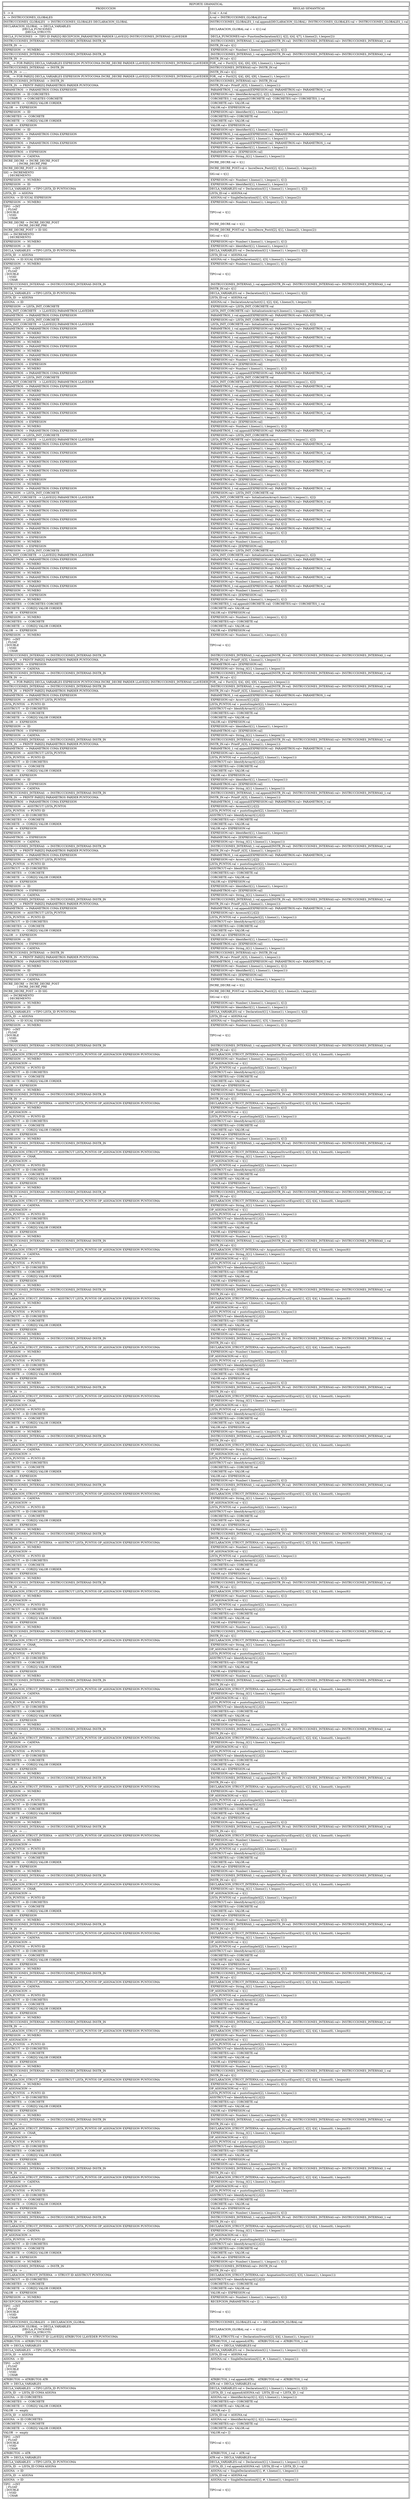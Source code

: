 digraph H { parent [ shape=plaintext label=< <table border='1' cellborder='1'>
<tr><td colspan="3">REPORTE GRAMATICAL</td></tr>
<tr><td port='port_one'>PRODUCCION</td><td port='port_two'>REGLAS SEMANTICAS</td></tr>
<tr><td align="left" port='port_one'>S  -&gt; A</td><td align="left" port='port_two'>S.val = A.val</td></tr>
<tr><td align="left" port='port_one'>A  -&gt; INSTRUCCIONES_GLOBALES</td><td align="left" port='port_two'>A.val = INSTRUCCIONES_GLOBALES.val</td></tr>
<tr><td align="left" port='port_one'>INSTRUCCIONES_GLOBALES  -&gt; INSTRUCCIONES_GLOBALES DECLARACION_GLOBAL</td><td align="left" port='port_two'>INSTRUCCIONES_GLOBALES_1.val.append(DECLARACION_GLOBAL) 
 INSTRUCCIONES_GLOBALES.val = INSTRUCCIONES_GLOBALES_1.val</td></tr>
<tr><td align="left" port='port_one'>DECLARACION_GLOBAL  -&gt; DECLA_VARIABLES 
 <BR/>|DECLA_FUNCIONES 
 <BR/>|DECLA_STRUCTS</td><td align="left" port='port_two'>DECLARACION_GLOBAL.val = = t[1].val</td></tr>
<tr><td align="left" port='port_one'>DECLA_FUNCIONES  -&gt;  TIPO ID PARIZQ RECEPCION_PARAMETROS PARDER LLAVEIZQ INSTRUCCIONES_INTERNAS LLAVEDER </td><td align="left" port='port_two'> DECLA_FUNCIONES.val= FunctionDeclaration(t[1], t[2], t[4], t[7], t.lineno(2), t.lexpos(2))</td></tr>
<tr><td align="left" port='port_one'>INSTRUCCIONES_INTERNAS  -&gt; INSTRUCCIONES_INTERNAS INSTR_IN </td><td align="left" port='port_two'> INSTRUCCIONES_INTERNAS_1.val.append(INSTR_IN.val) 
 INSTRUCCIONES_INTERNAS.val= INSTRUCCIONES_INTERNAS_1.val</td></tr>
<tr><td align="left" port='port_one'>INSTR_IN  -&gt; ..... </td><td align="left" port='port_two'>INSTR_IN.val= t[1]</td></tr>
<tr><td align="left" port='port_one'>EXPRESION  -&gt;  NUMERO </td><td align="left" port='port_two'> EXPRESION.val= Number( t.lineno(1), t.lexpos(1), t[1])</td></tr>
<tr><td align="left" port='port_one'>INSTRUCCIONES_INTERNAS  -&gt; INSTRUCCIONES_INTERNAS INSTR_IN </td><td align="left" port='port_two'> INSTRUCCIONES_INTERNAS_1.val.append(INSTR_IN.val) 
 INSTRUCCIONES_INTERNAS.val= INSTRUCCIONES_INTERNAS_1.val</td></tr>
<tr><td align="left" port='port_one'>INSTR_IN  -&gt; ..... </td><td align="left" port='port_two'>INSTR_IN.val= t[1]</td></tr>
<tr><td align="left" port='port_one'>FOR_  -&gt; FOR PARIZQ DECLA_VARIABLES EXPRESION PUNTOCOMA INCRE_DECRE PARDER LLAVEIZQ INSTRUCCIONES_INTERNAS LLAVEDER</td><td align="left" port='port_two'>FOR_.val = For(t[3], t[4], t[6], t[9], t.lineno(1), t.lexpos(1))</td></tr>
<tr><td align="left" port='port_one'>INSTRUCCIONES_INTERNAS  -&gt; INSTR_IN </td><td align="left" port='port_two'>INSTRUCCIONES_INTERNAS.val= INSTR_IN.val</td></tr>
<tr><td align="left" port='port_one'>INSTR_IN  -&gt; ..... </td><td align="left" port='port_two'>INSTR_IN.val= t[1]</td></tr>
<tr><td align="left" port='port_one'>FOR_  -&gt; FOR PARIZQ DECLA_VARIABLES EXPRESION PUNTOCOMA INCRE_DECRE PARDER LLAVEIZQ INSTRUCCIONES_INTERNAS LLAVEDER</td><td align="left" port='port_two'>FOR_.val = For(t[3], t[4], t[6], t[9], t.lineno(1), t.lexpos(1))</td></tr>
<tr><td align="left" port='port_one'>INSTRUCCIONES_INTERNAS  -&gt; INSTR_IN </td><td align="left" port='port_two'>INSTRUCCIONES_INTERNAS.val= INSTR_IN.val</td></tr>
<tr><td align="left" port='port_one'>INSTR_IN  -&gt; PRINTF PARIZQ PARAMETROS PARDER PUNTOCOMA </td><td align="left" port='port_two'>INSTR_IN.val= PrintF_(t[3], t.lineno(1), t.lexpos(1)) </td></tr>
<tr><td align="left" port='port_one'>PARAMETROS  -&gt; PARAMETROS COMA EXPRESION  </td><td align="left" port='port_two'> PARAMETROS_1.val.append(EXPRESION.val) 
 PARAMETROS.val= PARAMETROS_1.val</td></tr>
<tr><td align="left" port='port_one'>EXPRESION  -&gt;  ID CORCHETES </td><td align="left" port='port_two'> EXPRESION.val= IdentifierArray(t[1], t[2], t.lineno(1), t.lexpos(1))</td></tr>
<tr><td align="left" port='port_one'>CORCHETES  -&gt; CORCHETES CORCHETE </td><td align="left" port='port_two'> CORCHETES_1.val.append(CORCHETE.val) 
 CORCHETES.val= CORCHETES_1.val</td></tr>
<tr><td align="left" port='port_one'>CORCHETE  -&gt;  CORIZQ VALOR CORDER </td><td align="left" port='port_two'> CORCHETE.val= VALOR.val</td></tr>
<tr><td align="left" port='port_one'>VALOR  -&gt;  EXPRESION </td><td align="left" port='port_two'> VALOR.val= EXPRESION.val</td></tr>
<tr><td align="left" port='port_one'>EXPRESION  -&gt;  ID </td><td align="left" port='port_two'> EXPRESION.val= Identifier(t[1], t.lineno(1), t.lexpos(1))</td></tr>
<tr><td align="left" port='port_one'>CORCHETES  -&gt;  CORCHETE </td><td align="left" port='port_two'> CORCHETES.val= CORCHETE.val</td></tr>
<tr><td align="left" port='port_one'>CORCHETE  -&gt;  CORIZQ VALOR CORDER </td><td align="left" port='port_two'> CORCHETE.val= VALOR.val</td></tr>
<tr><td align="left" port='port_one'>VALOR  -&gt;  EXPRESION </td><td align="left" port='port_two'> VALOR.val= EXPRESION.val</td></tr>
<tr><td align="left" port='port_one'>EXPRESION  -&gt;  ID </td><td align="left" port='port_two'> EXPRESION.val= Identifier(t[1], t.lineno(1), t.lexpos(1))</td></tr>
<tr><td align="left" port='port_one'>PARAMETROS  -&gt; PARAMETROS COMA EXPRESION  </td><td align="left" port='port_two'> PARAMETROS_1.val.append(EXPRESION.val) 
 PARAMETROS.val= PARAMETROS_1.val</td></tr>
<tr><td align="left" port='port_one'>EXPRESION  -&gt;  ID </td><td align="left" port='port_two'> EXPRESION.val= Identifier(t[1], t.lineno(1), t.lexpos(1))</td></tr>
<tr><td align="left" port='port_one'>PARAMETROS  -&gt; PARAMETROS COMA EXPRESION  </td><td align="left" port='port_two'> PARAMETROS_1.val.append(EXPRESION.val) 
 PARAMETROS.val= PARAMETROS_1.val</td></tr>
<tr><td align="left" port='port_one'>EXPRESION  -&gt;  ID </td><td align="left" port='port_two'> EXPRESION.val= Identifier(t[1], t.lineno(1), t.lexpos(1))</td></tr>
<tr><td align="left" port='port_one'>PARAMETROS  -&gt; EXPRESION </td><td align="left" port='port_two'> PARAMETROS.val= [EXPRESION.val]</td></tr>
<tr><td align="left" port='port_one'>EXPRESION  -&gt;  CADENA </td><td align="left" port='port_two'> EXPRESION.val= String_(t[1], t.lineno(1), t.lexpos(1))</td></tr>
<tr><td align="left" port='port_one'>INCRE_DECRE -&gt; INCRE_DECRE_POST 
 <BR/>| INCRE_DECRE_PRE</td><td align="left" port='port_two'>INCRE_DECRE.val = t[1]</td></tr>
<tr><td align="left" port='port_one'>INCRE_DECRE_POST -&gt; ID SIG</td><td align="left" port='port_two'>INCRE_DECRE_POST.val = IncreDecre_Post(t[2], t[1], t.lineno(2), t.lexpos(2))</td></tr>
<tr><td align="left" port='port_one'>SIG -&gt; INCREMENTO 
 <BR/>| DECREMENTO</td><td align="left" port='port_two'>SIG.val = t[1]</td></tr>
<tr><td align="left" port='port_one'>EXPRESION  -&gt;  NUMERO </td><td align="left" port='port_two'> EXPRESION.val= Number( t.lineno(1), t.lexpos(1), t[1])</td></tr>
<tr><td align="left" port='port_one'>EXPRESION  -&gt;  ID </td><td align="left" port='port_two'> EXPRESION.val= Identifier(t[1], t.lineno(1), t.lexpos(1))</td></tr>
<tr><td align="left" port='port_one'>DECLA_VARIABLES  -&gt;TIPO LISTA_ID PUNTOCOMA</td><td align="left" port='port_two'>DECLA_VARIABLES.val = Declaration(t[1], t.lineno(1), t.lexpos(1), t[2])</td></tr>
<tr><td align="left" port='port_one'>LISTA_ID  -&gt; ASIGNA</td><td align="left" port='port_two'>LISTA_ID.val = ASIGNA.val</td></tr>
<tr><td align="left" port='port_one'>ASIGNA  -&gt; ID IGUAL EXPRESION </td><td align="left" port='port_two'> ASIGNA.val = SingleDeclaration(t[1], t[3], t.lineno(2), t.lexpos(2))</td></tr>
<tr><td align="left" port='port_one'>EXPRESION  -&gt;  NUMERO </td><td align="left" port='port_two'> EXPRESION.val= Number( t.lineno(1), t.lexpos(1), t[1])</td></tr>
<tr><td align="left" port='port_one'>TIPO  -&gt;INT 
 <BR/>| FLOAT 
 <BR/>| DOUBLE 
 <BR/>| VOID 
 <BR/>| CHAR</td><td align="left" port='port_two'>TIPO.val = t[1]</td></tr>
<tr><td align="left" port='port_one'>INCRE_DECRE -&gt; INCRE_DECRE_POST 
 <BR/>| INCRE_DECRE_PRE</td><td align="left" port='port_two'>INCRE_DECRE.val = t[1]</td></tr>
<tr><td align="left" port='port_one'>INCRE_DECRE_POST -&gt; ID SIG</td><td align="left" port='port_two'>INCRE_DECRE_POST.val = IncreDecre_Post(t[2], t[1], t.lineno(2), t.lexpos(2))</td></tr>
<tr><td align="left" port='port_one'>SIG -&gt; INCREMENTO 
 <BR/>| DECREMENTO</td><td align="left" port='port_two'>SIG.val = t[1]</td></tr>
<tr><td align="left" port='port_one'>EXPRESION  -&gt;  NUMERO </td><td align="left" port='port_two'> EXPRESION.val= Number( t.lineno(1), t.lexpos(1), t[1])</td></tr>
<tr><td align="left" port='port_one'>EXPRESION  -&gt;  ID </td><td align="left" port='port_two'> EXPRESION.val= Identifier(t[1], t.lineno(1), t.lexpos(1))</td></tr>
<tr><td align="left" port='port_one'>DECLA_VARIABLES  -&gt;TIPO LISTA_ID PUNTOCOMA</td><td align="left" port='port_two'>DECLA_VARIABLES.val = Declaration(t[1], t.lineno(1), t.lexpos(1), t[2])</td></tr>
<tr><td align="left" port='port_one'>LISTA_ID  -&gt; ASIGNA</td><td align="left" port='port_two'>LISTA_ID.val = ASIGNA.val</td></tr>
<tr><td align="left" port='port_one'>ASIGNA  -&gt; ID IGUAL EXPRESION </td><td align="left" port='port_two'> ASIGNA.val = SingleDeclaration(t[1], t[3], t.lineno(2), t.lexpos(2))</td></tr>
<tr><td align="left" port='port_one'>EXPRESION  -&gt;  NUMERO </td><td align="left" port='port_two'> EXPRESION.val= Number( t.lineno(1), t.lexpos(1), t[1])</td></tr>
<tr><td align="left" port='port_one'>TIPO  -&gt;INT 
 <BR/>| FLOAT 
 <BR/>| DOUBLE 
 <BR/>| VOID 
 <BR/>| CHAR</td><td align="left" port='port_two'>TIPO.val = t[1]</td></tr>
<tr><td align="left" port='port_one'>INSTRUCCIONES_INTERNAS  -&gt; INSTRUCCIONES_INTERNAS INSTR_IN </td><td align="left" port='port_two'> INSTRUCCIONES_INTERNAS_1.val.append(INSTR_IN.val) 
 INSTRUCCIONES_INTERNAS.val= INSTRUCCIONES_INTERNAS_1.val</td></tr>
<tr><td align="left" port='port_one'>INSTR_IN  -&gt; ..... </td><td align="left" port='port_two'>INSTR_IN.val= t[1]</td></tr>
<tr><td align="left" port='port_one'>DECLA_VARIABLES  -&gt;TIPO LISTA_ID PUNTOCOMA</td><td align="left" port='port_two'>DECLA_VARIABLES.val = Declaration(t[1], t.lineno(1), t.lexpos(1), t[2])</td></tr>
<tr><td align="left" port='port_one'>LISTA_ID  -&gt; ASIGNA</td><td align="left" port='port_two'>LISTA_ID.val = ASIGNA.val</td></tr>
<tr><td align="left" port='port_one'>ASIGNA  -&gt; ID </td><td align="left" port='port_two'> ASIGNA.val = DeclarationArrayInit(t[1], t[2], t[4], t.lineno(3), t.lexpos(3))</td></tr>
<tr><td align="left" port='port_one'>EXPRESION  -&gt; LISTA_INIT_CORCHETE </td><td align="left" port='port_two'> EXPRESION.val= LISTA_INIT_CORCHETE.val</td></tr>
<tr><td align="left" port='port_one'>LISTA_INIT_CORCHETE  -&gt; LLAVEIZQ PARAMETROS LLAVEDER  </td><td align="left" port='port_two'> LISTA_INIT_CORCHETE.val= InitializationArray(t.lineno(1), t.lexpos(1), t[2])</td></tr>
<tr><td align="left" port='port_one'>PARAMETROS  -&gt; PARAMETROS COMA EXPRESION  </td><td align="left" port='port_two'> PARAMETROS_1.val.append(EXPRESION.val) 
 PARAMETROS.val= PARAMETROS_1.val</td></tr>
<tr><td align="left" port='port_one'>EXPRESION  -&gt; LISTA_INIT_CORCHETE </td><td align="left" port='port_two'> EXPRESION.val= LISTA_INIT_CORCHETE.val</td></tr>
<tr><td align="left" port='port_one'>LISTA_INIT_CORCHETE  -&gt; LLAVEIZQ PARAMETROS LLAVEDER  </td><td align="left" port='port_two'> LISTA_INIT_CORCHETE.val= InitializationArray(t.lineno(1), t.lexpos(1), t[2])</td></tr>
<tr><td align="left" port='port_one'>PARAMETROS  -&gt; PARAMETROS COMA EXPRESION  </td><td align="left" port='port_two'> PARAMETROS_1.val.append(EXPRESION.val) 
 PARAMETROS.val= PARAMETROS_1.val</td></tr>
<tr><td align="left" port='port_one'>EXPRESION  -&gt;  NUMERO </td><td align="left" port='port_two'> EXPRESION.val= Number( t.lineno(1), t.lexpos(1), t[1])</td></tr>
<tr><td align="left" port='port_one'>PARAMETROS  -&gt; PARAMETROS COMA EXPRESION  </td><td align="left" port='port_two'> PARAMETROS_1.val.append(EXPRESION.val) 
 PARAMETROS.val= PARAMETROS_1.val</td></tr>
<tr><td align="left" port='port_one'>EXPRESION  -&gt;  NUMERO </td><td align="left" port='port_two'> EXPRESION.val= Number( t.lineno(1), t.lexpos(1), t[1])</td></tr>
<tr><td align="left" port='port_one'>PARAMETROS  -&gt; PARAMETROS COMA EXPRESION  </td><td align="left" port='port_two'> PARAMETROS_1.val.append(EXPRESION.val) 
 PARAMETROS.val= PARAMETROS_1.val</td></tr>
<tr><td align="left" port='port_one'>EXPRESION  -&gt;  NUMERO </td><td align="left" port='port_two'> EXPRESION.val= Number( t.lineno(1), t.lexpos(1), t[1])</td></tr>
<tr><td align="left" port='port_one'>PARAMETROS  -&gt; PARAMETROS COMA EXPRESION  </td><td align="left" port='port_two'> PARAMETROS_1.val.append(EXPRESION.val) 
 PARAMETROS.val= PARAMETROS_1.val</td></tr>
<tr><td align="left" port='port_one'>EXPRESION  -&gt;  NUMERO </td><td align="left" port='port_two'> EXPRESION.val= Number( t.lineno(1), t.lexpos(1), t[1])</td></tr>
<tr><td align="left" port='port_one'>PARAMETROS  -&gt; EXPRESION </td><td align="left" port='port_two'> PARAMETROS.val= [EXPRESION.val]</td></tr>
<tr><td align="left" port='port_one'>EXPRESION  -&gt;  NUMERO </td><td align="left" port='port_two'> EXPRESION.val= Number( t.lineno(1), t.lexpos(1), t[1])</td></tr>
<tr><td align="left" port='port_one'>PARAMETROS  -&gt; PARAMETROS COMA EXPRESION  </td><td align="left" port='port_two'> PARAMETROS_1.val.append(EXPRESION.val) 
 PARAMETROS.val= PARAMETROS_1.val</td></tr>
<tr><td align="left" port='port_one'>EXPRESION  -&gt; LISTA_INIT_CORCHETE </td><td align="left" port='port_two'> EXPRESION.val= LISTA_INIT_CORCHETE.val</td></tr>
<tr><td align="left" port='port_one'>LISTA_INIT_CORCHETE  -&gt; LLAVEIZQ PARAMETROS LLAVEDER  </td><td align="left" port='port_two'> LISTA_INIT_CORCHETE.val= InitializationArray(t.lineno(1), t.lexpos(1), t[2])</td></tr>
<tr><td align="left" port='port_one'>PARAMETROS  -&gt; PARAMETROS COMA EXPRESION  </td><td align="left" port='port_two'> PARAMETROS_1.val.append(EXPRESION.val) 
 PARAMETROS.val= PARAMETROS_1.val</td></tr>
<tr><td align="left" port='port_one'>EXPRESION  -&gt;  NUMERO </td><td align="left" port='port_two'> EXPRESION.val= Number( t.lineno(1), t.lexpos(1), t[1])</td></tr>
<tr><td align="left" port='port_one'>PARAMETROS  -&gt; PARAMETROS COMA EXPRESION  </td><td align="left" port='port_two'> PARAMETROS_1.val.append(EXPRESION.val) 
 PARAMETROS.val= PARAMETROS_1.val</td></tr>
<tr><td align="left" port='port_one'>EXPRESION  -&gt;  NUMERO </td><td align="left" port='port_two'> EXPRESION.val= Number( t.lineno(1), t.lexpos(1), t[1])</td></tr>
<tr><td align="left" port='port_one'>PARAMETROS  -&gt; PARAMETROS COMA EXPRESION  </td><td align="left" port='port_two'> PARAMETROS_1.val.append(EXPRESION.val) 
 PARAMETROS.val= PARAMETROS_1.val</td></tr>
<tr><td align="left" port='port_one'>EXPRESION  -&gt;  NUMERO </td><td align="left" port='port_two'> EXPRESION.val= Number( t.lineno(1), t.lexpos(1), t[1])</td></tr>
<tr><td align="left" port='port_one'>PARAMETROS  -&gt; PARAMETROS COMA EXPRESION  </td><td align="left" port='port_two'> PARAMETROS_1.val.append(EXPRESION.val) 
 PARAMETROS.val= PARAMETROS_1.val</td></tr>
<tr><td align="left" port='port_one'>EXPRESION  -&gt;  NUMERO </td><td align="left" port='port_two'> EXPRESION.val= Number( t.lineno(1), t.lexpos(1), t[1])</td></tr>
<tr><td align="left" port='port_one'>PARAMETROS  -&gt; EXPRESION </td><td align="left" port='port_two'> PARAMETROS.val= [EXPRESION.val]</td></tr>
<tr><td align="left" port='port_one'>EXPRESION  -&gt;  NUMERO </td><td align="left" port='port_two'> EXPRESION.val= Number( t.lineno(1), t.lexpos(1), t[1])</td></tr>
<tr><td align="left" port='port_one'>PARAMETROS  -&gt; PARAMETROS COMA EXPRESION  </td><td align="left" port='port_two'> PARAMETROS_1.val.append(EXPRESION.val) 
 PARAMETROS.val= PARAMETROS_1.val</td></tr>
<tr><td align="left" port='port_one'>EXPRESION  -&gt; LISTA_INIT_CORCHETE </td><td align="left" port='port_two'> EXPRESION.val= LISTA_INIT_CORCHETE.val</td></tr>
<tr><td align="left" port='port_one'>LISTA_INIT_CORCHETE  -&gt; LLAVEIZQ PARAMETROS LLAVEDER  </td><td align="left" port='port_two'> LISTA_INIT_CORCHETE.val= InitializationArray(t.lineno(1), t.lexpos(1), t[2])</td></tr>
<tr><td align="left" port='port_one'>PARAMETROS  -&gt; PARAMETROS COMA EXPRESION  </td><td align="left" port='port_two'> PARAMETROS_1.val.append(EXPRESION.val) 
 PARAMETROS.val= PARAMETROS_1.val</td></tr>
<tr><td align="left" port='port_one'>EXPRESION  -&gt;  NUMERO </td><td align="left" port='port_two'> EXPRESION.val= Number( t.lineno(1), t.lexpos(1), t[1])</td></tr>
<tr><td align="left" port='port_one'>PARAMETROS  -&gt; PARAMETROS COMA EXPRESION  </td><td align="left" port='port_two'> PARAMETROS_1.val.append(EXPRESION.val) 
 PARAMETROS.val= PARAMETROS_1.val</td></tr>
<tr><td align="left" port='port_one'>EXPRESION  -&gt;  NUMERO </td><td align="left" port='port_two'> EXPRESION.val= Number( t.lineno(1), t.lexpos(1), t[1])</td></tr>
<tr><td align="left" port='port_one'>PARAMETROS  -&gt; PARAMETROS COMA EXPRESION  </td><td align="left" port='port_two'> PARAMETROS_1.val.append(EXPRESION.val) 
 PARAMETROS.val= PARAMETROS_1.val</td></tr>
<tr><td align="left" port='port_one'>EXPRESION  -&gt;  NUMERO </td><td align="left" port='port_two'> EXPRESION.val= Number( t.lineno(1), t.lexpos(1), t[1])</td></tr>
<tr><td align="left" port='port_one'>PARAMETROS  -&gt; PARAMETROS COMA EXPRESION  </td><td align="left" port='port_two'> PARAMETROS_1.val.append(EXPRESION.val) 
 PARAMETROS.val= PARAMETROS_1.val</td></tr>
<tr><td align="left" port='port_one'>EXPRESION  -&gt;  NUMERO </td><td align="left" port='port_two'> EXPRESION.val= Number( t.lineno(1), t.lexpos(1), t[1])</td></tr>
<tr><td align="left" port='port_one'>PARAMETROS  -&gt; EXPRESION </td><td align="left" port='port_two'> PARAMETROS.val= [EXPRESION.val]</td></tr>
<tr><td align="left" port='port_one'>EXPRESION  -&gt;  NUMERO </td><td align="left" port='port_two'> EXPRESION.val= Number( t.lineno(1), t.lexpos(1), t[1])</td></tr>
<tr><td align="left" port='port_one'>PARAMETROS  -&gt; PARAMETROS COMA EXPRESION  </td><td align="left" port='port_two'> PARAMETROS_1.val.append(EXPRESION.val) 
 PARAMETROS.val= PARAMETROS_1.val</td></tr>
<tr><td align="left" port='port_one'>EXPRESION  -&gt; LISTA_INIT_CORCHETE </td><td align="left" port='port_two'> EXPRESION.val= LISTA_INIT_CORCHETE.val</td></tr>
<tr><td align="left" port='port_one'>LISTA_INIT_CORCHETE  -&gt; LLAVEIZQ PARAMETROS LLAVEDER  </td><td align="left" port='port_two'> LISTA_INIT_CORCHETE.val= InitializationArray(t.lineno(1), t.lexpos(1), t[2])</td></tr>
<tr><td align="left" port='port_one'>PARAMETROS  -&gt; PARAMETROS COMA EXPRESION  </td><td align="left" port='port_two'> PARAMETROS_1.val.append(EXPRESION.val) 
 PARAMETROS.val= PARAMETROS_1.val</td></tr>
<tr><td align="left" port='port_one'>EXPRESION  -&gt;  NUMERO </td><td align="left" port='port_two'> EXPRESION.val= Number( t.lineno(1), t.lexpos(1), t[1])</td></tr>
<tr><td align="left" port='port_one'>PARAMETROS  -&gt; PARAMETROS COMA EXPRESION  </td><td align="left" port='port_two'> PARAMETROS_1.val.append(EXPRESION.val) 
 PARAMETROS.val= PARAMETROS_1.val</td></tr>
<tr><td align="left" port='port_one'>EXPRESION  -&gt;  NUMERO </td><td align="left" port='port_two'> EXPRESION.val= Number( t.lineno(1), t.lexpos(1), t[1])</td></tr>
<tr><td align="left" port='port_one'>PARAMETROS  -&gt; PARAMETROS COMA EXPRESION  </td><td align="left" port='port_two'> PARAMETROS_1.val.append(EXPRESION.val) 
 PARAMETROS.val= PARAMETROS_1.val</td></tr>
<tr><td align="left" port='port_one'>EXPRESION  -&gt;  NUMERO </td><td align="left" port='port_two'> EXPRESION.val= Number( t.lineno(1), t.lexpos(1), t[1])</td></tr>
<tr><td align="left" port='port_one'>PARAMETROS  -&gt; PARAMETROS COMA EXPRESION  </td><td align="left" port='port_two'> PARAMETROS_1.val.append(EXPRESION.val) 
 PARAMETROS.val= PARAMETROS_1.val</td></tr>
<tr><td align="left" port='port_one'>EXPRESION  -&gt;  NUMERO </td><td align="left" port='port_two'> EXPRESION.val= Number( t.lineno(1), t.lexpos(1), t[1])</td></tr>
<tr><td align="left" port='port_one'>PARAMETROS  -&gt; EXPRESION </td><td align="left" port='port_two'> PARAMETROS.val= [EXPRESION.val]</td></tr>
<tr><td align="left" port='port_one'>EXPRESION  -&gt;  NUMERO </td><td align="left" port='port_two'> EXPRESION.val= Number( t.lineno(1), t.lexpos(1), t[1])</td></tr>
<tr><td align="left" port='port_one'>PARAMETROS  -&gt; EXPRESION </td><td align="left" port='port_two'> PARAMETROS.val= [EXPRESION.val]</td></tr>
<tr><td align="left" port='port_one'>EXPRESION  -&gt; LISTA_INIT_CORCHETE </td><td align="left" port='port_two'> EXPRESION.val= LISTA_INIT_CORCHETE.val</td></tr>
<tr><td align="left" port='port_one'>LISTA_INIT_CORCHETE  -&gt; LLAVEIZQ PARAMETROS LLAVEDER  </td><td align="left" port='port_two'> LISTA_INIT_CORCHETE.val= InitializationArray(t.lineno(1), t.lexpos(1), t[2])</td></tr>
<tr><td align="left" port='port_one'>PARAMETROS  -&gt; PARAMETROS COMA EXPRESION  </td><td align="left" port='port_two'> PARAMETROS_1.val.append(EXPRESION.val) 
 PARAMETROS.val= PARAMETROS_1.val</td></tr>
<tr><td align="left" port='port_one'>EXPRESION  -&gt;  NUMERO </td><td align="left" port='port_two'> EXPRESION.val= Number( t.lineno(1), t.lexpos(1), t[1])</td></tr>
<tr><td align="left" port='port_one'>PARAMETROS  -&gt; PARAMETROS COMA EXPRESION  </td><td align="left" port='port_two'> PARAMETROS_1.val.append(EXPRESION.val) 
 PARAMETROS.val= PARAMETROS_1.val</td></tr>
<tr><td align="left" port='port_one'>EXPRESION  -&gt;  NUMERO </td><td align="left" port='port_two'> EXPRESION.val= Number( t.lineno(1), t.lexpos(1), t[1])</td></tr>
<tr><td align="left" port='port_one'>PARAMETROS  -&gt; PARAMETROS COMA EXPRESION  </td><td align="left" port='port_two'> PARAMETROS_1.val.append(EXPRESION.val) 
 PARAMETROS.val= PARAMETROS_1.val</td></tr>
<tr><td align="left" port='port_one'>EXPRESION  -&gt;  NUMERO </td><td align="left" port='port_two'> EXPRESION.val= Number( t.lineno(1), t.lexpos(1), t[1])</td></tr>
<tr><td align="left" port='port_one'>PARAMETROS  -&gt; PARAMETROS COMA EXPRESION  </td><td align="left" port='port_two'> PARAMETROS_1.val.append(EXPRESION.val) 
 PARAMETROS.val= PARAMETROS_1.val</td></tr>
<tr><td align="left" port='port_one'>EXPRESION  -&gt;  NUMERO </td><td align="left" port='port_two'> EXPRESION.val= Number( t.lineno(1), t.lexpos(1), t[1])</td></tr>
<tr><td align="left" port='port_one'>PARAMETROS  -&gt; EXPRESION </td><td align="left" port='port_two'> PARAMETROS.val= [EXPRESION.val]</td></tr>
<tr><td align="left" port='port_one'>EXPRESION  -&gt;  NUMERO </td><td align="left" port='port_two'> EXPRESION.val= Number( t.lineno(1), t.lexpos(1), t[1])</td></tr>
<tr><td align="left" port='port_one'>CORCHETES  -&gt; CORCHETES CORCHETE </td><td align="left" port='port_two'> CORCHETES_1.val.append(CORCHETE.val) 
 CORCHETES.val= CORCHETES_1.val</td></tr>
<tr><td align="left" port='port_one'>CORCHETE  -&gt;  CORIZQ VALOR CORDER </td><td align="left" port='port_two'> CORCHETE.val= VALOR.val</td></tr>
<tr><td align="left" port='port_one'>VALOR  -&gt;  EXPRESION </td><td align="left" port='port_two'> VALOR.val= EXPRESION.val</td></tr>
<tr><td align="left" port='port_one'>EXPRESION  -&gt;  NUMERO </td><td align="left" port='port_two'> EXPRESION.val= Number( t.lineno(1), t.lexpos(1), t[1])</td></tr>
<tr><td align="left" port='port_one'>CORCHETES  -&gt;  CORCHETE </td><td align="left" port='port_two'> CORCHETES.val= CORCHETE.val</td></tr>
<tr><td align="left" port='port_one'>CORCHETE  -&gt;  CORIZQ VALOR CORDER </td><td align="left" port='port_two'> CORCHETE.val= VALOR.val</td></tr>
<tr><td align="left" port='port_one'>VALOR  -&gt;  EXPRESION </td><td align="left" port='port_two'> VALOR.val= EXPRESION.val</td></tr>
<tr><td align="left" port='port_one'>EXPRESION  -&gt;  NUMERO </td><td align="left" port='port_two'> EXPRESION.val= Number( t.lineno(1), t.lexpos(1), t[1])</td></tr>
<tr><td align="left" port='port_one'>TIPO  -&gt;INT 
 <BR/>| FLOAT 
 <BR/>| DOUBLE 
 <BR/>| VOID 
 <BR/>| CHAR</td><td align="left" port='port_two'>TIPO.val = t[1]</td></tr>
<tr><td align="left" port='port_one'>INSTRUCCIONES_INTERNAS  -&gt; INSTRUCCIONES_INTERNAS INSTR_IN </td><td align="left" port='port_two'> INSTRUCCIONES_INTERNAS_1.val.append(INSTR_IN.val) 
 INSTRUCCIONES_INTERNAS.val= INSTRUCCIONES_INTERNAS_1.val</td></tr>
<tr><td align="left" port='port_one'>INSTR_IN  -&gt; PRINTF PARIZQ PARAMETROS PARDER PUNTOCOMA </td><td align="left" port='port_two'>INSTR_IN.val= PrintF_(t[3], t.lineno(1), t.lexpos(1)) </td></tr>
<tr><td align="left" port='port_one'>PARAMETROS  -&gt; EXPRESION </td><td align="left" port='port_two'> PARAMETROS.val= [EXPRESION.val]</td></tr>
<tr><td align="left" port='port_one'>EXPRESION  -&gt;  CADENA </td><td align="left" port='port_two'> EXPRESION.val= String_(t[1], t.lineno(1), t.lexpos(1))</td></tr>
<tr><td align="left" port='port_one'>INSTRUCCIONES_INTERNAS  -&gt; INSTRUCCIONES_INTERNAS INSTR_IN </td><td align="left" port='port_two'> INSTRUCCIONES_INTERNAS_1.val.append(INSTR_IN.val) 
 INSTRUCCIONES_INTERNAS.val= INSTRUCCIONES_INTERNAS_1.val</td></tr>
<tr><td align="left" port='port_one'>INSTR_IN  -&gt; ..... </td><td align="left" port='port_two'>INSTR_IN.val= t[1]</td></tr>
<tr><td align="left" port='port_one'>FOR_  -&gt; FOR PARIZQ DECLA_VARIABLES EXPRESION PUNTOCOMA INCRE_DECRE PARDER LLAVEIZQ INSTRUCCIONES_INTERNAS LLAVEDER</td><td align="left" port='port_two'>FOR_.val = For(t[3], t[4], t[6], t[9], t.lineno(1), t.lexpos(1))</td></tr>
<tr><td align="left" port='port_one'>INSTRUCCIONES_INTERNAS  -&gt; INSTRUCCIONES_INTERNAS INSTR_IN </td><td align="left" port='port_two'> INSTRUCCIONES_INTERNAS_1.val.append(INSTR_IN.val) 
 INSTRUCCIONES_INTERNAS.val= INSTRUCCIONES_INTERNAS_1.val</td></tr>
<tr><td align="left" port='port_one'>INSTR_IN  -&gt; PRINTF PARIZQ PARAMETROS PARDER PUNTOCOMA </td><td align="left" port='port_two'>INSTR_IN.val= PrintF_(t[3], t.lineno(1), t.lexpos(1)) </td></tr>
<tr><td align="left" port='port_one'>PARAMETROS  -&gt; PARAMETROS COMA EXPRESION  </td><td align="left" port='port_two'> PARAMETROS_1.val.append(EXPRESION.val) 
 PARAMETROS.val= PARAMETROS_1.val</td></tr>
<tr><td align="left" port='port_one'>EXPRESION  -&gt;  ASISTRCUT LISTA_PUNTOS </td><td align="left" port='port_two'> EXPRESION.val= Accesos(t[1],t[2])</td></tr>
<tr><td align="left" port='port_one'>LISTA_PUNTOS  -&gt; PUNTO ID  </td><td align="left" port='port_two'>LISTA_PUNTOS.val = puntoSimple(t[2], t.lineno(1), t.lexpos(1))</td></tr>
<tr><td align="left" port='port_one'>ASISTRCUT  -&gt; ID CORCHETES  </td><td align="left" port='port_two'>ASISTRCUT.val= IdentifyArray(t[1],t[2])</td></tr>
<tr><td align="left" port='port_one'>CORCHETES  -&gt;  CORCHETE </td><td align="left" port='port_two'> CORCHETES.val= CORCHETE.val</td></tr>
<tr><td align="left" port='port_one'>CORCHETE  -&gt;  CORIZQ VALOR CORDER </td><td align="left" port='port_two'> CORCHETE.val= VALOR.val</td></tr>
<tr><td align="left" port='port_one'>VALOR  -&gt;  EXPRESION </td><td align="left" port='port_two'> VALOR.val= EXPRESION.val</td></tr>
<tr><td align="left" port='port_one'>EXPRESION  -&gt;  ID </td><td align="left" port='port_two'> EXPRESION.val= Identifier(t[1], t.lineno(1), t.lexpos(1))</td></tr>
<tr><td align="left" port='port_one'>PARAMETROS  -&gt; EXPRESION </td><td align="left" port='port_two'> PARAMETROS.val= [EXPRESION.val]</td></tr>
<tr><td align="left" port='port_one'>EXPRESION  -&gt;  CADENA </td><td align="left" port='port_two'> EXPRESION.val= String_(t[1], t.lineno(1), t.lexpos(1))</td></tr>
<tr><td align="left" port='port_one'>INSTRUCCIONES_INTERNAS  -&gt; INSTRUCCIONES_INTERNAS INSTR_IN </td><td align="left" port='port_two'> INSTRUCCIONES_INTERNAS_1.val.append(INSTR_IN.val) 
 INSTRUCCIONES_INTERNAS.val= INSTRUCCIONES_INTERNAS_1.val</td></tr>
<tr><td align="left" port='port_one'>INSTR_IN  -&gt; PRINTF PARIZQ PARAMETROS PARDER PUNTOCOMA </td><td align="left" port='port_two'>INSTR_IN.val= PrintF_(t[3], t.lineno(1), t.lexpos(1)) </td></tr>
<tr><td align="left" port='port_one'>PARAMETROS  -&gt; PARAMETROS COMA EXPRESION  </td><td align="left" port='port_two'> PARAMETROS_1.val.append(EXPRESION.val) 
 PARAMETROS.val= PARAMETROS_1.val</td></tr>
<tr><td align="left" port='port_one'>EXPRESION  -&gt;  ASISTRCUT LISTA_PUNTOS </td><td align="left" port='port_two'> EXPRESION.val= Accesos(t[1],t[2])</td></tr>
<tr><td align="left" port='port_one'>LISTA_PUNTOS  -&gt; PUNTO ID  </td><td align="left" port='port_two'>LISTA_PUNTOS.val = puntoSimple(t[2], t.lineno(1), t.lexpos(1))</td></tr>
<tr><td align="left" port='port_one'>ASISTRCUT  -&gt; ID CORCHETES  </td><td align="left" port='port_two'>ASISTRCUT.val= IdentifyArray(t[1],t[2])</td></tr>
<tr><td align="left" port='port_one'>CORCHETES  -&gt;  CORCHETE </td><td align="left" port='port_two'> CORCHETES.val= CORCHETE.val</td></tr>
<tr><td align="left" port='port_one'>CORCHETE  -&gt;  CORIZQ VALOR CORDER </td><td align="left" port='port_two'> CORCHETE.val= VALOR.val</td></tr>
<tr><td align="left" port='port_one'>VALOR  -&gt;  EXPRESION </td><td align="left" port='port_two'> VALOR.val= EXPRESION.val</td></tr>
<tr><td align="left" port='port_one'>EXPRESION  -&gt;  ID </td><td align="left" port='port_two'> EXPRESION.val= Identifier(t[1], t.lineno(1), t.lexpos(1))</td></tr>
<tr><td align="left" port='port_one'>PARAMETROS  -&gt; EXPRESION </td><td align="left" port='port_two'> PARAMETROS.val= [EXPRESION.val]</td></tr>
<tr><td align="left" port='port_one'>EXPRESION  -&gt;  CADENA </td><td align="left" port='port_two'> EXPRESION.val= String_(t[1], t.lineno(1), t.lexpos(1))</td></tr>
<tr><td align="left" port='port_one'>INSTRUCCIONES_INTERNAS  -&gt; INSTRUCCIONES_INTERNAS INSTR_IN </td><td align="left" port='port_two'> INSTRUCCIONES_INTERNAS_1.val.append(INSTR_IN.val) 
 INSTRUCCIONES_INTERNAS.val= INSTRUCCIONES_INTERNAS_1.val</td></tr>
<tr><td align="left" port='port_one'>INSTR_IN  -&gt; PRINTF PARIZQ PARAMETROS PARDER PUNTOCOMA </td><td align="left" port='port_two'>INSTR_IN.val= PrintF_(t[3], t.lineno(1), t.lexpos(1)) </td></tr>
<tr><td align="left" port='port_one'>PARAMETROS  -&gt; PARAMETROS COMA EXPRESION  </td><td align="left" port='port_two'> PARAMETROS_1.val.append(EXPRESION.val) 
 PARAMETROS.val= PARAMETROS_1.val</td></tr>
<tr><td align="left" port='port_one'>EXPRESION  -&gt;  ASISTRCUT LISTA_PUNTOS </td><td align="left" port='port_two'> EXPRESION.val= Accesos(t[1],t[2])</td></tr>
<tr><td align="left" port='port_one'>LISTA_PUNTOS  -&gt; PUNTO ID  </td><td align="left" port='port_two'>LISTA_PUNTOS.val = puntoSimple(t[2], t.lineno(1), t.lexpos(1))</td></tr>
<tr><td align="left" port='port_one'>ASISTRCUT  -&gt; ID CORCHETES  </td><td align="left" port='port_two'>ASISTRCUT.val= IdentifyArray(t[1],t[2])</td></tr>
<tr><td align="left" port='port_one'>CORCHETES  -&gt;  CORCHETE </td><td align="left" port='port_two'> CORCHETES.val= CORCHETE.val</td></tr>
<tr><td align="left" port='port_one'>CORCHETE  -&gt;  CORIZQ VALOR CORDER </td><td align="left" port='port_two'> CORCHETE.val= VALOR.val</td></tr>
<tr><td align="left" port='port_one'>VALOR  -&gt;  EXPRESION </td><td align="left" port='port_two'> VALOR.val= EXPRESION.val</td></tr>
<tr><td align="left" port='port_one'>EXPRESION  -&gt;  ID </td><td align="left" port='port_two'> EXPRESION.val= Identifier(t[1], t.lineno(1), t.lexpos(1))</td></tr>
<tr><td align="left" port='port_one'>PARAMETROS  -&gt; EXPRESION </td><td align="left" port='port_two'> PARAMETROS.val= [EXPRESION.val]</td></tr>
<tr><td align="left" port='port_one'>EXPRESION  -&gt;  CADENA </td><td align="left" port='port_two'> EXPRESION.val= String_(t[1], t.lineno(1), t.lexpos(1))</td></tr>
<tr><td align="left" port='port_one'>INSTRUCCIONES_INTERNAS  -&gt; INSTRUCCIONES_INTERNAS INSTR_IN </td><td align="left" port='port_two'> INSTRUCCIONES_INTERNAS_1.val.append(INSTR_IN.val) 
 INSTRUCCIONES_INTERNAS.val= INSTRUCCIONES_INTERNAS_1.val</td></tr>
<tr><td align="left" port='port_one'>INSTR_IN  -&gt; PRINTF PARIZQ PARAMETROS PARDER PUNTOCOMA </td><td align="left" port='port_two'>INSTR_IN.val= PrintF_(t[3], t.lineno(1), t.lexpos(1)) </td></tr>
<tr><td align="left" port='port_one'>PARAMETROS  -&gt; PARAMETROS COMA EXPRESION  </td><td align="left" port='port_two'> PARAMETROS_1.val.append(EXPRESION.val) 
 PARAMETROS.val= PARAMETROS_1.val</td></tr>
<tr><td align="left" port='port_one'>EXPRESION  -&gt;  ASISTRCUT LISTA_PUNTOS </td><td align="left" port='port_two'> EXPRESION.val= Accesos(t[1],t[2])</td></tr>
<tr><td align="left" port='port_one'>LISTA_PUNTOS  -&gt; PUNTO ID  </td><td align="left" port='port_two'>LISTA_PUNTOS.val = puntoSimple(t[2], t.lineno(1), t.lexpos(1))</td></tr>
<tr><td align="left" port='port_one'>ASISTRCUT  -&gt; ID CORCHETES  </td><td align="left" port='port_two'>ASISTRCUT.val= IdentifyArray(t[1],t[2])</td></tr>
<tr><td align="left" port='port_one'>CORCHETES  -&gt;  CORCHETE </td><td align="left" port='port_two'> CORCHETES.val= CORCHETE.val</td></tr>
<tr><td align="left" port='port_one'>CORCHETE  -&gt;  CORIZQ VALOR CORDER </td><td align="left" port='port_two'> CORCHETE.val= VALOR.val</td></tr>
<tr><td align="left" port='port_one'>VALOR  -&gt;  EXPRESION </td><td align="left" port='port_two'> VALOR.val= EXPRESION.val</td></tr>
<tr><td align="left" port='port_one'>EXPRESION  -&gt;  ID </td><td align="left" port='port_two'> EXPRESION.val= Identifier(t[1], t.lineno(1), t.lexpos(1))</td></tr>
<tr><td align="left" port='port_one'>PARAMETROS  -&gt; EXPRESION </td><td align="left" port='port_two'> PARAMETROS.val= [EXPRESION.val]</td></tr>
<tr><td align="left" port='port_one'>EXPRESION  -&gt;  CADENA </td><td align="left" port='port_two'> EXPRESION.val= String_(t[1], t.lineno(1), t.lexpos(1))</td></tr>
<tr><td align="left" port='port_one'>INSTRUCCIONES_INTERNAS  -&gt; INSTRUCCIONES_INTERNAS INSTR_IN </td><td align="left" port='port_two'> INSTRUCCIONES_INTERNAS_1.val.append(INSTR_IN.val) 
 INSTRUCCIONES_INTERNAS.val= INSTRUCCIONES_INTERNAS_1.val</td></tr>
<tr><td align="left" port='port_one'>INSTR_IN  -&gt; PRINTF PARIZQ PARAMETROS PARDER PUNTOCOMA </td><td align="left" port='port_two'>INSTR_IN.val= PrintF_(t[3], t.lineno(1), t.lexpos(1)) </td></tr>
<tr><td align="left" port='port_one'>PARAMETROS  -&gt; PARAMETROS COMA EXPRESION  </td><td align="left" port='port_two'> PARAMETROS_1.val.append(EXPRESION.val) 
 PARAMETROS.val= PARAMETROS_1.val</td></tr>
<tr><td align="left" port='port_one'>EXPRESION  -&gt;  ASISTRCUT LISTA_PUNTOS </td><td align="left" port='port_two'> EXPRESION.val= Accesos(t[1],t[2])</td></tr>
<tr><td align="left" port='port_one'>LISTA_PUNTOS  -&gt; PUNTO ID  </td><td align="left" port='port_two'>LISTA_PUNTOS.val = puntoSimple(t[2], t.lineno(1), t.lexpos(1))</td></tr>
<tr><td align="left" port='port_one'>ASISTRCUT  -&gt; ID CORCHETES  </td><td align="left" port='port_two'>ASISTRCUT.val= IdentifyArray(t[1],t[2])</td></tr>
<tr><td align="left" port='port_one'>CORCHETES  -&gt;  CORCHETE </td><td align="left" port='port_two'> CORCHETES.val= CORCHETE.val</td></tr>
<tr><td align="left" port='port_one'>CORCHETE  -&gt;  CORIZQ VALOR CORDER </td><td align="left" port='port_two'> CORCHETE.val= VALOR.val</td></tr>
<tr><td align="left" port='port_one'>VALOR  -&gt;  EXPRESION </td><td align="left" port='port_two'> VALOR.val= EXPRESION.val</td></tr>
<tr><td align="left" port='port_one'>EXPRESION  -&gt;  ID </td><td align="left" port='port_two'> EXPRESION.val= Identifier(t[1], t.lineno(1), t.lexpos(1))</td></tr>
<tr><td align="left" port='port_one'>PARAMETROS  -&gt; EXPRESION </td><td align="left" port='port_two'> PARAMETROS.val= [EXPRESION.val]</td></tr>
<tr><td align="left" port='port_one'>EXPRESION  -&gt;  CADENA </td><td align="left" port='port_two'> EXPRESION.val= String_(t[1], t.lineno(1), t.lexpos(1))</td></tr>
<tr><td align="left" port='port_one'>INSTRUCCIONES_INTERNAS  -&gt; INSTR_IN </td><td align="left" port='port_two'>INSTRUCCIONES_INTERNAS.val= INSTR_IN.val</td></tr>
<tr><td align="left" port='port_one'>INSTR_IN  -&gt; PRINTF PARIZQ PARAMETROS PARDER PUNTOCOMA </td><td align="left" port='port_two'>INSTR_IN.val= PrintF_(t[3], t.lineno(1), t.lexpos(1)) </td></tr>
<tr><td align="left" port='port_one'>PARAMETROS  -&gt; PARAMETROS COMA EXPRESION  </td><td align="left" port='port_two'> PARAMETROS_1.val.append(EXPRESION.val) 
 PARAMETROS.val= PARAMETROS_1.val</td></tr>
<tr><td align="left" port='port_one'>EXPRESION  -&gt;  NUMERO </td><td align="left" port='port_two'> EXPRESION.val= Number( t.lineno(1), t.lexpos(1), t[1])</td></tr>
<tr><td align="left" port='port_one'>EXPRESION  -&gt;  ID </td><td align="left" port='port_two'> EXPRESION.val= Identifier(t[1], t.lineno(1), t.lexpos(1))</td></tr>
<tr><td align="left" port='port_one'>PARAMETROS  -&gt; EXPRESION </td><td align="left" port='port_two'> PARAMETROS.val= [EXPRESION.val]</td></tr>
<tr><td align="left" port='port_one'>EXPRESION  -&gt;  CADENA </td><td align="left" port='port_two'> EXPRESION.val= String_(t[1], t.lineno(1), t.lexpos(1))</td></tr>
<tr><td align="left" port='port_one'>INCRE_DECRE -&gt; INCRE_DECRE_POST 
 <BR/>| INCRE_DECRE_PRE</td><td align="left" port='port_two'>INCRE_DECRE.val = t[1]</td></tr>
<tr><td align="left" port='port_one'>INCRE_DECRE_POST -&gt; ID SIG</td><td align="left" port='port_two'>INCRE_DECRE_POST.val = IncreDecre_Post(t[2], t[1], t.lineno(2), t.lexpos(2))</td></tr>
<tr><td align="left" port='port_one'>SIG -&gt; INCREMENTO 
 <BR/>| DECREMENTO</td><td align="left" port='port_two'>SIG.val = t[1]</td></tr>
<tr><td align="left" port='port_one'>EXPRESION  -&gt;  NUMERO </td><td align="left" port='port_two'> EXPRESION.val= Number( t.lineno(1), t.lexpos(1), t[1])</td></tr>
<tr><td align="left" port='port_one'>EXPRESION  -&gt;  ID </td><td align="left" port='port_two'> EXPRESION.val= Identifier(t[1], t.lineno(1), t.lexpos(1))</td></tr>
<tr><td align="left" port='port_one'>DECLA_VARIABLES  -&gt;TIPO LISTA_ID PUNTOCOMA</td><td align="left" port='port_two'>DECLA_VARIABLES.val = Declaration(t[1], t.lineno(1), t.lexpos(1), t[2])</td></tr>
<tr><td align="left" port='port_one'>LISTA_ID  -&gt; ASIGNA</td><td align="left" port='port_two'>LISTA_ID.val = ASIGNA.val</td></tr>
<tr><td align="left" port='port_one'>ASIGNA  -&gt; ID IGUAL EXPRESION </td><td align="left" port='port_two'> ASIGNA.val = SingleDeclaration(t[1], t[3], t.lineno(2), t.lexpos(2))</td></tr>
<tr><td align="left" port='port_one'>EXPRESION  -&gt;  NUMERO </td><td align="left" port='port_two'> EXPRESION.val= Number( t.lineno(1), t.lexpos(1), t[1])</td></tr>
<tr><td align="left" port='port_one'>TIPO  -&gt;INT 
 <BR/>| FLOAT 
 <BR/>| DOUBLE 
 <BR/>| VOID 
 <BR/>| CHAR</td><td align="left" port='port_two'>TIPO.val = t[1]</td></tr>
<tr><td align="left" port='port_one'>INSTRUCCIONES_INTERNAS  -&gt; INSTRUCCIONES_INTERNAS INSTR_IN </td><td align="left" port='port_two'> INSTRUCCIONES_INTERNAS_1.val.append(INSTR_IN.val) 
 INSTRUCCIONES_INTERNAS.val= INSTRUCCIONES_INTERNAS_1.val</td></tr>
<tr><td align="left" port='port_one'>INSTR_IN  -&gt; ..... </td><td align="left" port='port_two'>INSTR_IN.val= t[1]</td></tr>
<tr><td align="left" port='port_one'>DECLARACION_STRUCT_INTERNA  -&gt; ASISTRCUT LISTA_PUNTOS OP_ASIGNACION EXPRESION PUNTOCOMA </td><td align="left" port='port_two'>DECLARACION_STRUCT_INTERNA.val= AsignationStructExpre(t[1], t[2], t[4], t.lineno(6), t.lexpos(6))</td></tr>
<tr><td align="left" port='port_one'>EXPRESION  -&gt;  NUMERO </td><td align="left" port='port_two'> EXPRESION.val= Number( t.lineno(1), t.lexpos(1), t[1])</td></tr>
<tr><td align="left" port='port_one'>OP_ASIGNACION -&gt; </td><td align="left" port='port_two'>OP_ASIGNACION.val = t[1]</td></tr>
<tr><td align="left" port='port_one'>LISTA_PUNTOS  -&gt; PUNTO ID  </td><td align="left" port='port_two'>LISTA_PUNTOS.val = puntoSimple(t[2], t.lineno(1), t.lexpos(1))</td></tr>
<tr><td align="left" port='port_one'>ASISTRCUT  -&gt; ID CORCHETES  </td><td align="left" port='port_two'>ASISTRCUT.val= IdentifyArray(t[1],t[2])</td></tr>
<tr><td align="left" port='port_one'>CORCHETES  -&gt;  CORCHETE </td><td align="left" port='port_two'> CORCHETES.val= CORCHETE.val</td></tr>
<tr><td align="left" port='port_one'>CORCHETE  -&gt;  CORIZQ VALOR CORDER </td><td align="left" port='port_two'> CORCHETE.val= VALOR.val</td></tr>
<tr><td align="left" port='port_one'>VALOR  -&gt;  EXPRESION </td><td align="left" port='port_two'> VALOR.val= EXPRESION.val</td></tr>
<tr><td align="left" port='port_one'>EXPRESION  -&gt;  NUMERO </td><td align="left" port='port_two'> EXPRESION.val= Number( t.lineno(1), t.lexpos(1), t[1])</td></tr>
<tr><td align="left" port='port_one'>INSTRUCCIONES_INTERNAS  -&gt; INSTRUCCIONES_INTERNAS INSTR_IN </td><td align="left" port='port_two'> INSTRUCCIONES_INTERNAS_1.val.append(INSTR_IN.val) 
 INSTRUCCIONES_INTERNAS.val= INSTRUCCIONES_INTERNAS_1.val</td></tr>
<tr><td align="left" port='port_one'>INSTR_IN  -&gt; ..... </td><td align="left" port='port_two'>INSTR_IN.val= t[1]</td></tr>
<tr><td align="left" port='port_one'>DECLARACION_STRUCT_INTERNA  -&gt; ASISTRCUT LISTA_PUNTOS OP_ASIGNACION EXPRESION PUNTOCOMA </td><td align="left" port='port_two'>DECLARACION_STRUCT_INTERNA.val= AsignationStructExpre(t[1], t[2], t[4], t.lineno(6), t.lexpos(6))</td></tr>
<tr><td align="left" port='port_one'>EXPRESION  -&gt;  NUMERO </td><td align="left" port='port_two'> EXPRESION.val= Number( t.lineno(1), t.lexpos(1), t[1])</td></tr>
<tr><td align="left" port='port_one'>OP_ASIGNACION -&gt; </td><td align="left" port='port_two'>OP_ASIGNACION.val = t[1]</td></tr>
<tr><td align="left" port='port_one'>LISTA_PUNTOS  -&gt; PUNTO ID  </td><td align="left" port='port_two'>LISTA_PUNTOS.val = puntoSimple(t[2], t.lineno(1), t.lexpos(1))</td></tr>
<tr><td align="left" port='port_one'>ASISTRCUT  -&gt; ID CORCHETES  </td><td align="left" port='port_two'>ASISTRCUT.val= IdentifyArray(t[1],t[2])</td></tr>
<tr><td align="left" port='port_one'>CORCHETES  -&gt;  CORCHETE </td><td align="left" port='port_two'> CORCHETES.val= CORCHETE.val</td></tr>
<tr><td align="left" port='port_one'>CORCHETE  -&gt;  CORIZQ VALOR CORDER </td><td align="left" port='port_two'> CORCHETE.val= VALOR.val</td></tr>
<tr><td align="left" port='port_one'>VALOR  -&gt;  EXPRESION </td><td align="left" port='port_two'> VALOR.val= EXPRESION.val</td></tr>
<tr><td align="left" port='port_one'>EXPRESION  -&gt;  NUMERO </td><td align="left" port='port_two'> EXPRESION.val= Number( t.lineno(1), t.lexpos(1), t[1])</td></tr>
<tr><td align="left" port='port_one'>INSTRUCCIONES_INTERNAS  -&gt; INSTRUCCIONES_INTERNAS INSTR_IN </td><td align="left" port='port_two'> INSTRUCCIONES_INTERNAS_1.val.append(INSTR_IN.val) 
 INSTRUCCIONES_INTERNAS.val= INSTRUCCIONES_INTERNAS_1.val</td></tr>
<tr><td align="left" port='port_one'>INSTR_IN  -&gt; ..... </td><td align="left" port='port_two'>INSTR_IN.val= t[1]</td></tr>
<tr><td align="left" port='port_one'>DECLARACION_STRUCT_INTERNA  -&gt; ASISTRCUT LISTA_PUNTOS OP_ASIGNACION EXPRESION PUNTOCOMA </td><td align="left" port='port_two'>DECLARACION_STRUCT_INTERNA.val= AsignationStructExpre(t[1], t[2], t[4], t.lineno(6), t.lexpos(6))</td></tr>
<tr><td align="left" port='port_one'>EXPRESION  -&gt;  CHAR_ </td><td align="left" port='port_two'> EXPRESION.val= String_(t[1], t.lineno(1), t.lexpos(1))</td></tr>
<tr><td align="left" port='port_one'>OP_ASIGNACION -&gt; </td><td align="left" port='port_two'>OP_ASIGNACION.val = t[1]</td></tr>
<tr><td align="left" port='port_one'>LISTA_PUNTOS  -&gt; PUNTO ID  </td><td align="left" port='port_two'>LISTA_PUNTOS.val = puntoSimple(t[2], t.lineno(1), t.lexpos(1))</td></tr>
<tr><td align="left" port='port_one'>ASISTRCUT  -&gt; ID CORCHETES  </td><td align="left" port='port_two'>ASISTRCUT.val= IdentifyArray(t[1],t[2])</td></tr>
<tr><td align="left" port='port_one'>CORCHETES  -&gt;  CORCHETE </td><td align="left" port='port_two'> CORCHETES.val= CORCHETE.val</td></tr>
<tr><td align="left" port='port_one'>CORCHETE  -&gt;  CORIZQ VALOR CORDER </td><td align="left" port='port_two'> CORCHETE.val= VALOR.val</td></tr>
<tr><td align="left" port='port_one'>VALOR  -&gt;  EXPRESION </td><td align="left" port='port_two'> VALOR.val= EXPRESION.val</td></tr>
<tr><td align="left" port='port_one'>EXPRESION  -&gt;  NUMERO </td><td align="left" port='port_two'> EXPRESION.val= Number( t.lineno(1), t.lexpos(1), t[1])</td></tr>
<tr><td align="left" port='port_one'>INSTRUCCIONES_INTERNAS  -&gt; INSTRUCCIONES_INTERNAS INSTR_IN </td><td align="left" port='port_two'> INSTRUCCIONES_INTERNAS_1.val.append(INSTR_IN.val) 
 INSTRUCCIONES_INTERNAS.val= INSTRUCCIONES_INTERNAS_1.val</td></tr>
<tr><td align="left" port='port_one'>INSTR_IN  -&gt; ..... </td><td align="left" port='port_two'>INSTR_IN.val= t[1]</td></tr>
<tr><td align="left" port='port_one'>DECLARACION_STRUCT_INTERNA  -&gt; ASISTRCUT LISTA_PUNTOS OP_ASIGNACION EXPRESION PUNTOCOMA </td><td align="left" port='port_two'>DECLARACION_STRUCT_INTERNA.val= AsignationStructExpre(t[1], t[2], t[4], t.lineno(6), t.lexpos(6))</td></tr>
<tr><td align="left" port='port_one'>EXPRESION  -&gt;  CADENA </td><td align="left" port='port_two'> EXPRESION.val= String_(t[1], t.lineno(1), t.lexpos(1))</td></tr>
<tr><td align="left" port='port_one'>OP_ASIGNACION -&gt; </td><td align="left" port='port_two'>OP_ASIGNACION.val = t[1]</td></tr>
<tr><td align="left" port='port_one'>LISTA_PUNTOS  -&gt; PUNTO ID  </td><td align="left" port='port_two'>LISTA_PUNTOS.val = puntoSimple(t[2], t.lineno(1), t.lexpos(1))</td></tr>
<tr><td align="left" port='port_one'>ASISTRCUT  -&gt; ID CORCHETES  </td><td align="left" port='port_two'>ASISTRCUT.val= IdentifyArray(t[1],t[2])</td></tr>
<tr><td align="left" port='port_one'>CORCHETES  -&gt;  CORCHETE </td><td align="left" port='port_two'> CORCHETES.val= CORCHETE.val</td></tr>
<tr><td align="left" port='port_one'>CORCHETE  -&gt;  CORIZQ VALOR CORDER </td><td align="left" port='port_two'> CORCHETE.val= VALOR.val</td></tr>
<tr><td align="left" port='port_one'>VALOR  -&gt;  EXPRESION </td><td align="left" port='port_two'> VALOR.val= EXPRESION.val</td></tr>
<tr><td align="left" port='port_one'>EXPRESION  -&gt;  NUMERO </td><td align="left" port='port_two'> EXPRESION.val= Number( t.lineno(1), t.lexpos(1), t[1])</td></tr>
<tr><td align="left" port='port_one'>INSTRUCCIONES_INTERNAS  -&gt; INSTRUCCIONES_INTERNAS INSTR_IN </td><td align="left" port='port_two'> INSTRUCCIONES_INTERNAS_1.val.append(INSTR_IN.val) 
 INSTRUCCIONES_INTERNAS.val= INSTRUCCIONES_INTERNAS_1.val</td></tr>
<tr><td align="left" port='port_one'>INSTR_IN  -&gt; ..... </td><td align="left" port='port_two'>INSTR_IN.val= t[1]</td></tr>
<tr><td align="left" port='port_one'>DECLARACION_STRUCT_INTERNA  -&gt; ASISTRCUT LISTA_PUNTOS OP_ASIGNACION EXPRESION PUNTOCOMA </td><td align="left" port='port_two'>DECLARACION_STRUCT_INTERNA.val= AsignationStructExpre(t[1], t[2], t[4], t.lineno(6), t.lexpos(6))</td></tr>
<tr><td align="left" port='port_one'>EXPRESION  -&gt;  CADENA </td><td align="left" port='port_two'> EXPRESION.val= String_(t[1], t.lineno(1), t.lexpos(1))</td></tr>
<tr><td align="left" port='port_one'>OP_ASIGNACION -&gt; </td><td align="left" port='port_two'>OP_ASIGNACION.val = t[1]</td></tr>
<tr><td align="left" port='port_one'>LISTA_PUNTOS  -&gt; PUNTO ID  </td><td align="left" port='port_two'>LISTA_PUNTOS.val = puntoSimple(t[2], t.lineno(1), t.lexpos(1))</td></tr>
<tr><td align="left" port='port_one'>ASISTRCUT  -&gt; ID CORCHETES  </td><td align="left" port='port_two'>ASISTRCUT.val= IdentifyArray(t[1],t[2])</td></tr>
<tr><td align="left" port='port_one'>CORCHETES  -&gt;  CORCHETE </td><td align="left" port='port_two'> CORCHETES.val= CORCHETE.val</td></tr>
<tr><td align="left" port='port_one'>CORCHETE  -&gt;  CORIZQ VALOR CORDER </td><td align="left" port='port_two'> CORCHETE.val= VALOR.val</td></tr>
<tr><td align="left" port='port_one'>VALOR  -&gt;  EXPRESION </td><td align="left" port='port_two'> VALOR.val= EXPRESION.val</td></tr>
<tr><td align="left" port='port_one'>EXPRESION  -&gt;  NUMERO </td><td align="left" port='port_two'> EXPRESION.val= Number( t.lineno(1), t.lexpos(1), t[1])</td></tr>
<tr><td align="left" port='port_one'>INSTRUCCIONES_INTERNAS  -&gt; INSTRUCCIONES_INTERNAS INSTR_IN </td><td align="left" port='port_two'> INSTRUCCIONES_INTERNAS_1.val.append(INSTR_IN.val) 
 INSTRUCCIONES_INTERNAS.val= INSTRUCCIONES_INTERNAS_1.val</td></tr>
<tr><td align="left" port='port_one'>INSTR_IN  -&gt; ..... </td><td align="left" port='port_two'>INSTR_IN.val= t[1]</td></tr>
<tr><td align="left" port='port_one'>DECLARACION_STRUCT_INTERNA  -&gt; ASISTRCUT LISTA_PUNTOS OP_ASIGNACION EXPRESION PUNTOCOMA </td><td align="left" port='port_two'>DECLARACION_STRUCT_INTERNA.val= AsignationStructExpre(t[1], t[2], t[4], t.lineno(6), t.lexpos(6))</td></tr>
<tr><td align="left" port='port_one'>EXPRESION  -&gt;  NUMERO </td><td align="left" port='port_two'> EXPRESION.val= Number( t.lineno(1), t.lexpos(1), t[1])</td></tr>
<tr><td align="left" port='port_one'>OP_ASIGNACION -&gt; </td><td align="left" port='port_two'>OP_ASIGNACION.val = t[1]</td></tr>
<tr><td align="left" port='port_one'>LISTA_PUNTOS  -&gt; PUNTO ID  </td><td align="left" port='port_two'>LISTA_PUNTOS.val = puntoSimple(t[2], t.lineno(1), t.lexpos(1))</td></tr>
<tr><td align="left" port='port_one'>ASISTRCUT  -&gt; ID CORCHETES  </td><td align="left" port='port_two'>ASISTRCUT.val= IdentifyArray(t[1],t[2])</td></tr>
<tr><td align="left" port='port_one'>CORCHETES  -&gt;  CORCHETE </td><td align="left" port='port_two'> CORCHETES.val= CORCHETE.val</td></tr>
<tr><td align="left" port='port_one'>CORCHETE  -&gt;  CORIZQ VALOR CORDER </td><td align="left" port='port_two'> CORCHETE.val= VALOR.val</td></tr>
<tr><td align="left" port='port_one'>VALOR  -&gt;  EXPRESION </td><td align="left" port='port_two'> VALOR.val= EXPRESION.val</td></tr>
<tr><td align="left" port='port_one'>EXPRESION  -&gt;  NUMERO </td><td align="left" port='port_two'> EXPRESION.val= Number( t.lineno(1), t.lexpos(1), t[1])</td></tr>
<tr><td align="left" port='port_one'>INSTRUCCIONES_INTERNAS  -&gt; INSTRUCCIONES_INTERNAS INSTR_IN </td><td align="left" port='port_two'> INSTRUCCIONES_INTERNAS_1.val.append(INSTR_IN.val) 
 INSTRUCCIONES_INTERNAS.val= INSTRUCCIONES_INTERNAS_1.val</td></tr>
<tr><td align="left" port='port_one'>INSTR_IN  -&gt; ..... </td><td align="left" port='port_two'>INSTR_IN.val= t[1]</td></tr>
<tr><td align="left" port='port_one'>DECLARACION_STRUCT_INTERNA  -&gt; ASISTRCUT LISTA_PUNTOS OP_ASIGNACION EXPRESION PUNTOCOMA </td><td align="left" port='port_two'>DECLARACION_STRUCT_INTERNA.val= AsignationStructExpre(t[1], t[2], t[4], t.lineno(6), t.lexpos(6))</td></tr>
<tr><td align="left" port='port_one'>EXPRESION  -&gt;  NUMERO </td><td align="left" port='port_two'> EXPRESION.val= Number( t.lineno(1), t.lexpos(1), t[1])</td></tr>
<tr><td align="left" port='port_one'>OP_ASIGNACION -&gt; </td><td align="left" port='port_two'>OP_ASIGNACION.val = t[1]</td></tr>
<tr><td align="left" port='port_one'>LISTA_PUNTOS  -&gt; PUNTO ID  </td><td align="left" port='port_two'>LISTA_PUNTOS.val = puntoSimple(t[2], t.lineno(1), t.lexpos(1))</td></tr>
<tr><td align="left" port='port_one'>ASISTRCUT  -&gt; ID CORCHETES  </td><td align="left" port='port_two'>ASISTRCUT.val= IdentifyArray(t[1],t[2])</td></tr>
<tr><td align="left" port='port_one'>CORCHETES  -&gt;  CORCHETE </td><td align="left" port='port_two'> CORCHETES.val= CORCHETE.val</td></tr>
<tr><td align="left" port='port_one'>CORCHETE  -&gt;  CORIZQ VALOR CORDER </td><td align="left" port='port_two'> CORCHETE.val= VALOR.val</td></tr>
<tr><td align="left" port='port_one'>VALOR  -&gt;  EXPRESION </td><td align="left" port='port_two'> VALOR.val= EXPRESION.val</td></tr>
<tr><td align="left" port='port_one'>EXPRESION  -&gt;  NUMERO </td><td align="left" port='port_two'> EXPRESION.val= Number( t.lineno(1), t.lexpos(1), t[1])</td></tr>
<tr><td align="left" port='port_one'>INSTRUCCIONES_INTERNAS  -&gt; INSTRUCCIONES_INTERNAS INSTR_IN </td><td align="left" port='port_two'> INSTRUCCIONES_INTERNAS_1.val.append(INSTR_IN.val) 
 INSTRUCCIONES_INTERNAS.val= INSTRUCCIONES_INTERNAS_1.val</td></tr>
<tr><td align="left" port='port_one'>INSTR_IN  -&gt; ..... </td><td align="left" port='port_two'>INSTR_IN.val= t[1]</td></tr>
<tr><td align="left" port='port_one'>DECLARACION_STRUCT_INTERNA  -&gt; ASISTRCUT LISTA_PUNTOS OP_ASIGNACION EXPRESION PUNTOCOMA </td><td align="left" port='port_two'>DECLARACION_STRUCT_INTERNA.val= AsignationStructExpre(t[1], t[2], t[4], t.lineno(6), t.lexpos(6))</td></tr>
<tr><td align="left" port='port_one'>EXPRESION  -&gt;  CHAR_ </td><td align="left" port='port_two'> EXPRESION.val= String_(t[1], t.lineno(1), t.lexpos(1))</td></tr>
<tr><td align="left" port='port_one'>OP_ASIGNACION -&gt; </td><td align="left" port='port_two'>OP_ASIGNACION.val = t[1]</td></tr>
<tr><td align="left" port='port_one'>LISTA_PUNTOS  -&gt; PUNTO ID  </td><td align="left" port='port_two'>LISTA_PUNTOS.val = puntoSimple(t[2], t.lineno(1), t.lexpos(1))</td></tr>
<tr><td align="left" port='port_one'>ASISTRCUT  -&gt; ID CORCHETES  </td><td align="left" port='port_two'>ASISTRCUT.val= IdentifyArray(t[1],t[2])</td></tr>
<tr><td align="left" port='port_one'>CORCHETES  -&gt;  CORCHETE </td><td align="left" port='port_two'> CORCHETES.val= CORCHETE.val</td></tr>
<tr><td align="left" port='port_one'>CORCHETE  -&gt;  CORIZQ VALOR CORDER </td><td align="left" port='port_two'> CORCHETE.val= VALOR.val</td></tr>
<tr><td align="left" port='port_one'>VALOR  -&gt;  EXPRESION </td><td align="left" port='port_two'> VALOR.val= EXPRESION.val</td></tr>
<tr><td align="left" port='port_one'>EXPRESION  -&gt;  NUMERO </td><td align="left" port='port_two'> EXPRESION.val= Number( t.lineno(1), t.lexpos(1), t[1])</td></tr>
<tr><td align="left" port='port_one'>INSTRUCCIONES_INTERNAS  -&gt; INSTRUCCIONES_INTERNAS INSTR_IN </td><td align="left" port='port_two'> INSTRUCCIONES_INTERNAS_1.val.append(INSTR_IN.val) 
 INSTRUCCIONES_INTERNAS.val= INSTRUCCIONES_INTERNAS_1.val</td></tr>
<tr><td align="left" port='port_one'>INSTR_IN  -&gt; ..... </td><td align="left" port='port_two'>INSTR_IN.val= t[1]</td></tr>
<tr><td align="left" port='port_one'>DECLARACION_STRUCT_INTERNA  -&gt; ASISTRCUT LISTA_PUNTOS OP_ASIGNACION EXPRESION PUNTOCOMA </td><td align="left" port='port_two'>DECLARACION_STRUCT_INTERNA.val= AsignationStructExpre(t[1], t[2], t[4], t.lineno(6), t.lexpos(6))</td></tr>
<tr><td align="left" port='port_one'>EXPRESION  -&gt;  CADENA </td><td align="left" port='port_two'> EXPRESION.val= String_(t[1], t.lineno(1), t.lexpos(1))</td></tr>
<tr><td align="left" port='port_one'>OP_ASIGNACION -&gt; </td><td align="left" port='port_two'>OP_ASIGNACION.val = t[1]</td></tr>
<tr><td align="left" port='port_one'>LISTA_PUNTOS  -&gt; PUNTO ID  </td><td align="left" port='port_two'>LISTA_PUNTOS.val = puntoSimple(t[2], t.lineno(1), t.lexpos(1))</td></tr>
<tr><td align="left" port='port_one'>ASISTRCUT  -&gt; ID CORCHETES  </td><td align="left" port='port_two'>ASISTRCUT.val= IdentifyArray(t[1],t[2])</td></tr>
<tr><td align="left" port='port_one'>CORCHETES  -&gt;  CORCHETE </td><td align="left" port='port_two'> CORCHETES.val= CORCHETE.val</td></tr>
<tr><td align="left" port='port_one'>CORCHETE  -&gt;  CORIZQ VALOR CORDER </td><td align="left" port='port_two'> CORCHETE.val= VALOR.val</td></tr>
<tr><td align="left" port='port_one'>VALOR  -&gt;  EXPRESION </td><td align="left" port='port_two'> VALOR.val= EXPRESION.val</td></tr>
<tr><td align="left" port='port_one'>EXPRESION  -&gt;  NUMERO </td><td align="left" port='port_two'> EXPRESION.val= Number( t.lineno(1), t.lexpos(1), t[1])</td></tr>
<tr><td align="left" port='port_one'>INSTRUCCIONES_INTERNAS  -&gt; INSTRUCCIONES_INTERNAS INSTR_IN </td><td align="left" port='port_two'> INSTRUCCIONES_INTERNAS_1.val.append(INSTR_IN.val) 
 INSTRUCCIONES_INTERNAS.val= INSTRUCCIONES_INTERNAS_1.val</td></tr>
<tr><td align="left" port='port_one'>INSTR_IN  -&gt; ..... </td><td align="left" port='port_two'>INSTR_IN.val= t[1]</td></tr>
<tr><td align="left" port='port_one'>DECLARACION_STRUCT_INTERNA  -&gt; ASISTRCUT LISTA_PUNTOS OP_ASIGNACION EXPRESION PUNTOCOMA </td><td align="left" port='port_two'>DECLARACION_STRUCT_INTERNA.val= AsignationStructExpre(t[1], t[2], t[4], t.lineno(6), t.lexpos(6))</td></tr>
<tr><td align="left" port='port_one'>EXPRESION  -&gt;  CADENA </td><td align="left" port='port_two'> EXPRESION.val= String_(t[1], t.lineno(1), t.lexpos(1))</td></tr>
<tr><td align="left" port='port_one'>OP_ASIGNACION -&gt; </td><td align="left" port='port_two'>OP_ASIGNACION.val = t[1]</td></tr>
<tr><td align="left" port='port_one'>LISTA_PUNTOS  -&gt; PUNTO ID  </td><td align="left" port='port_two'>LISTA_PUNTOS.val = puntoSimple(t[2], t.lineno(1), t.lexpos(1))</td></tr>
<tr><td align="left" port='port_one'>ASISTRCUT  -&gt; ID CORCHETES  </td><td align="left" port='port_two'>ASISTRCUT.val= IdentifyArray(t[1],t[2])</td></tr>
<tr><td align="left" port='port_one'>CORCHETES  -&gt;  CORCHETE </td><td align="left" port='port_two'> CORCHETES.val= CORCHETE.val</td></tr>
<tr><td align="left" port='port_one'>CORCHETE  -&gt;  CORIZQ VALOR CORDER </td><td align="left" port='port_two'> CORCHETE.val= VALOR.val</td></tr>
<tr><td align="left" port='port_one'>VALOR  -&gt;  EXPRESION </td><td align="left" port='port_two'> VALOR.val= EXPRESION.val</td></tr>
<tr><td align="left" port='port_one'>EXPRESION  -&gt;  NUMERO </td><td align="left" port='port_two'> EXPRESION.val= Number( t.lineno(1), t.lexpos(1), t[1])</td></tr>
<tr><td align="left" port='port_one'>INSTRUCCIONES_INTERNAS  -&gt; INSTRUCCIONES_INTERNAS INSTR_IN </td><td align="left" port='port_two'> INSTRUCCIONES_INTERNAS_1.val.append(INSTR_IN.val) 
 INSTRUCCIONES_INTERNAS.val= INSTRUCCIONES_INTERNAS_1.val</td></tr>
<tr><td align="left" port='port_one'>INSTR_IN  -&gt; ..... </td><td align="left" port='port_two'>INSTR_IN.val= t[1]</td></tr>
<tr><td align="left" port='port_one'>DECLARACION_STRUCT_INTERNA  -&gt; ASISTRCUT LISTA_PUNTOS OP_ASIGNACION EXPRESION PUNTOCOMA </td><td align="left" port='port_two'>DECLARACION_STRUCT_INTERNA.val= AsignationStructExpre(t[1], t[2], t[4], t.lineno(6), t.lexpos(6))</td></tr>
<tr><td align="left" port='port_one'>EXPRESION  -&gt;  NUMERO </td><td align="left" port='port_two'> EXPRESION.val= Number( t.lineno(1), t.lexpos(1), t[1])</td></tr>
<tr><td align="left" port='port_one'>OP_ASIGNACION -&gt; </td><td align="left" port='port_two'>OP_ASIGNACION.val = t[1]</td></tr>
<tr><td align="left" port='port_one'>LISTA_PUNTOS  -&gt; PUNTO ID  </td><td align="left" port='port_two'>LISTA_PUNTOS.val = puntoSimple(t[2], t.lineno(1), t.lexpos(1))</td></tr>
<tr><td align="left" port='port_one'>ASISTRCUT  -&gt; ID CORCHETES  </td><td align="left" port='port_two'>ASISTRCUT.val= IdentifyArray(t[1],t[2])</td></tr>
<tr><td align="left" port='port_one'>CORCHETES  -&gt;  CORCHETE </td><td align="left" port='port_two'> CORCHETES.val= CORCHETE.val</td></tr>
<tr><td align="left" port='port_one'>CORCHETE  -&gt;  CORIZQ VALOR CORDER </td><td align="left" port='port_two'> CORCHETE.val= VALOR.val</td></tr>
<tr><td align="left" port='port_one'>VALOR  -&gt;  EXPRESION </td><td align="left" port='port_two'> VALOR.val= EXPRESION.val</td></tr>
<tr><td align="left" port='port_one'>EXPRESION  -&gt;  NUMERO </td><td align="left" port='port_two'> EXPRESION.val= Number( t.lineno(1), t.lexpos(1), t[1])</td></tr>
<tr><td align="left" port='port_one'>INSTRUCCIONES_INTERNAS  -&gt; INSTRUCCIONES_INTERNAS INSTR_IN </td><td align="left" port='port_two'> INSTRUCCIONES_INTERNAS_1.val.append(INSTR_IN.val) 
 INSTRUCCIONES_INTERNAS.val= INSTRUCCIONES_INTERNAS_1.val</td></tr>
<tr><td align="left" port='port_one'>INSTR_IN  -&gt; ..... </td><td align="left" port='port_two'>INSTR_IN.val= t[1]</td></tr>
<tr><td align="left" port='port_one'>DECLARACION_STRUCT_INTERNA  -&gt; ASISTRCUT LISTA_PUNTOS OP_ASIGNACION EXPRESION PUNTOCOMA </td><td align="left" port='port_two'>DECLARACION_STRUCT_INTERNA.val= AsignationStructExpre(t[1], t[2], t[4], t.lineno(6), t.lexpos(6))</td></tr>
<tr><td align="left" port='port_one'>EXPRESION  -&gt;  NUMERO </td><td align="left" port='port_two'> EXPRESION.val= Number( t.lineno(1), t.lexpos(1), t[1])</td></tr>
<tr><td align="left" port='port_one'>OP_ASIGNACION -&gt; </td><td align="left" port='port_two'>OP_ASIGNACION.val = t[1]</td></tr>
<tr><td align="left" port='port_one'>LISTA_PUNTOS  -&gt; PUNTO ID  </td><td align="left" port='port_two'>LISTA_PUNTOS.val = puntoSimple(t[2], t.lineno(1), t.lexpos(1))</td></tr>
<tr><td align="left" port='port_one'>ASISTRCUT  -&gt; ID CORCHETES  </td><td align="left" port='port_two'>ASISTRCUT.val= IdentifyArray(t[1],t[2])</td></tr>
<tr><td align="left" port='port_one'>CORCHETES  -&gt;  CORCHETE </td><td align="left" port='port_two'> CORCHETES.val= CORCHETE.val</td></tr>
<tr><td align="left" port='port_one'>CORCHETE  -&gt;  CORIZQ VALOR CORDER </td><td align="left" port='port_two'> CORCHETE.val= VALOR.val</td></tr>
<tr><td align="left" port='port_one'>VALOR  -&gt;  EXPRESION </td><td align="left" port='port_two'> VALOR.val= EXPRESION.val</td></tr>
<tr><td align="left" port='port_one'>EXPRESION  -&gt;  NUMERO </td><td align="left" port='port_two'> EXPRESION.val= Number( t.lineno(1), t.lexpos(1), t[1])</td></tr>
<tr><td align="left" port='port_one'>INSTRUCCIONES_INTERNAS  -&gt; INSTRUCCIONES_INTERNAS INSTR_IN </td><td align="left" port='port_two'> INSTRUCCIONES_INTERNAS_1.val.append(INSTR_IN.val) 
 INSTRUCCIONES_INTERNAS.val= INSTRUCCIONES_INTERNAS_1.val</td></tr>
<tr><td align="left" port='port_one'>INSTR_IN  -&gt; ..... </td><td align="left" port='port_two'>INSTR_IN.val= t[1]</td></tr>
<tr><td align="left" port='port_one'>DECLARACION_STRUCT_INTERNA  -&gt; ASISTRCUT LISTA_PUNTOS OP_ASIGNACION EXPRESION PUNTOCOMA </td><td align="left" port='port_two'>DECLARACION_STRUCT_INTERNA.val= AsignationStructExpre(t[1], t[2], t[4], t.lineno(6), t.lexpos(6))</td></tr>
<tr><td align="left" port='port_one'>EXPRESION  -&gt;  CHAR_ </td><td align="left" port='port_two'> EXPRESION.val= String_(t[1], t.lineno(1), t.lexpos(1))</td></tr>
<tr><td align="left" port='port_one'>OP_ASIGNACION -&gt; </td><td align="left" port='port_two'>OP_ASIGNACION.val = t[1]</td></tr>
<tr><td align="left" port='port_one'>LISTA_PUNTOS  -&gt; PUNTO ID  </td><td align="left" port='port_two'>LISTA_PUNTOS.val = puntoSimple(t[2], t.lineno(1), t.lexpos(1))</td></tr>
<tr><td align="left" port='port_one'>ASISTRCUT  -&gt; ID CORCHETES  </td><td align="left" port='port_two'>ASISTRCUT.val= IdentifyArray(t[1],t[2])</td></tr>
<tr><td align="left" port='port_one'>CORCHETES  -&gt;  CORCHETE </td><td align="left" port='port_two'> CORCHETES.val= CORCHETE.val</td></tr>
<tr><td align="left" port='port_one'>CORCHETE  -&gt;  CORIZQ VALOR CORDER </td><td align="left" port='port_two'> CORCHETE.val= VALOR.val</td></tr>
<tr><td align="left" port='port_one'>VALOR  -&gt;  EXPRESION </td><td align="left" port='port_two'> VALOR.val= EXPRESION.val</td></tr>
<tr><td align="left" port='port_one'>EXPRESION  -&gt;  NUMERO </td><td align="left" port='port_two'> EXPRESION.val= Number( t.lineno(1), t.lexpos(1), t[1])</td></tr>
<tr><td align="left" port='port_one'>INSTRUCCIONES_INTERNAS  -&gt; INSTRUCCIONES_INTERNAS INSTR_IN </td><td align="left" port='port_two'> INSTRUCCIONES_INTERNAS_1.val.append(INSTR_IN.val) 
 INSTRUCCIONES_INTERNAS.val= INSTRUCCIONES_INTERNAS_1.val</td></tr>
<tr><td align="left" port='port_one'>INSTR_IN  -&gt; ..... </td><td align="left" port='port_two'>INSTR_IN.val= t[1]</td></tr>
<tr><td align="left" port='port_one'>DECLARACION_STRUCT_INTERNA  -&gt; ASISTRCUT LISTA_PUNTOS OP_ASIGNACION EXPRESION PUNTOCOMA </td><td align="left" port='port_two'>DECLARACION_STRUCT_INTERNA.val= AsignationStructExpre(t[1], t[2], t[4], t.lineno(6), t.lexpos(6))</td></tr>
<tr><td align="left" port='port_one'>EXPRESION  -&gt;  CADENA </td><td align="left" port='port_two'> EXPRESION.val= String_(t[1], t.lineno(1), t.lexpos(1))</td></tr>
<tr><td align="left" port='port_one'>OP_ASIGNACION -&gt; </td><td align="left" port='port_two'>OP_ASIGNACION.val = t[1]</td></tr>
<tr><td align="left" port='port_one'>LISTA_PUNTOS  -&gt; PUNTO ID  </td><td align="left" port='port_two'>LISTA_PUNTOS.val = puntoSimple(t[2], t.lineno(1), t.lexpos(1))</td></tr>
<tr><td align="left" port='port_one'>ASISTRCUT  -&gt; ID CORCHETES  </td><td align="left" port='port_two'>ASISTRCUT.val= IdentifyArray(t[1],t[2])</td></tr>
<tr><td align="left" port='port_one'>CORCHETES  -&gt;  CORCHETE </td><td align="left" port='port_two'> CORCHETES.val= CORCHETE.val</td></tr>
<tr><td align="left" port='port_one'>CORCHETE  -&gt;  CORIZQ VALOR CORDER </td><td align="left" port='port_two'> CORCHETE.val= VALOR.val</td></tr>
<tr><td align="left" port='port_one'>VALOR  -&gt;  EXPRESION </td><td align="left" port='port_two'> VALOR.val= EXPRESION.val</td></tr>
<tr><td align="left" port='port_one'>EXPRESION  -&gt;  NUMERO </td><td align="left" port='port_two'> EXPRESION.val= Number( t.lineno(1), t.lexpos(1), t[1])</td></tr>
<tr><td align="left" port='port_one'>INSTRUCCIONES_INTERNAS  -&gt; INSTRUCCIONES_INTERNAS INSTR_IN </td><td align="left" port='port_two'> INSTRUCCIONES_INTERNAS_1.val.append(INSTR_IN.val) 
 INSTRUCCIONES_INTERNAS.val= INSTRUCCIONES_INTERNAS_1.val</td></tr>
<tr><td align="left" port='port_one'>INSTR_IN  -&gt; ..... </td><td align="left" port='port_two'>INSTR_IN.val= t[1]</td></tr>
<tr><td align="left" port='port_one'>DECLARACION_STRUCT_INTERNA  -&gt; ASISTRCUT LISTA_PUNTOS OP_ASIGNACION EXPRESION PUNTOCOMA </td><td align="left" port='port_two'>DECLARACION_STRUCT_INTERNA.val= AsignationStructExpre(t[1], t[2], t[4], t.lineno(6), t.lexpos(6))</td></tr>
<tr><td align="left" port='port_one'>EXPRESION  -&gt;  CADENA </td><td align="left" port='port_two'> EXPRESION.val= String_(t[1], t.lineno(1), t.lexpos(1))</td></tr>
<tr><td align="left" port='port_one'>OP_ASIGNACION -&gt; </td><td align="left" port='port_two'>OP_ASIGNACION.val = t[1]</td></tr>
<tr><td align="left" port='port_one'>LISTA_PUNTOS  -&gt; PUNTO ID  </td><td align="left" port='port_two'>LISTA_PUNTOS.val = puntoSimple(t[2], t.lineno(1), t.lexpos(1))</td></tr>
<tr><td align="left" port='port_one'>ASISTRCUT  -&gt; ID CORCHETES  </td><td align="left" port='port_two'>ASISTRCUT.val= IdentifyArray(t[1],t[2])</td></tr>
<tr><td align="left" port='port_one'>CORCHETES  -&gt;  CORCHETE </td><td align="left" port='port_two'> CORCHETES.val= CORCHETE.val</td></tr>
<tr><td align="left" port='port_one'>CORCHETE  -&gt;  CORIZQ VALOR CORDER </td><td align="left" port='port_two'> CORCHETE.val= VALOR.val</td></tr>
<tr><td align="left" port='port_one'>VALOR  -&gt;  EXPRESION </td><td align="left" port='port_two'> VALOR.val= EXPRESION.val</td></tr>
<tr><td align="left" port='port_one'>EXPRESION  -&gt;  NUMERO </td><td align="left" port='port_two'> EXPRESION.val= Number( t.lineno(1), t.lexpos(1), t[1])</td></tr>
<tr><td align="left" port='port_one'>INSTRUCCIONES_INTERNAS  -&gt; INSTRUCCIONES_INTERNAS INSTR_IN </td><td align="left" port='port_two'> INSTRUCCIONES_INTERNAS_1.val.append(INSTR_IN.val) 
 INSTRUCCIONES_INTERNAS.val= INSTRUCCIONES_INTERNAS_1.val</td></tr>
<tr><td align="left" port='port_one'>INSTR_IN  -&gt; ..... </td><td align="left" port='port_two'>INSTR_IN.val= t[1]</td></tr>
<tr><td align="left" port='port_one'>DECLARACION_STRUCT_INTERNA  -&gt; ASISTRCUT LISTA_PUNTOS OP_ASIGNACION EXPRESION PUNTOCOMA </td><td align="left" port='port_two'>DECLARACION_STRUCT_INTERNA.val= AsignationStructExpre(t[1], t[2], t[4], t.lineno(6), t.lexpos(6))</td></tr>
<tr><td align="left" port='port_one'>EXPRESION  -&gt;  NUMERO </td><td align="left" port='port_two'> EXPRESION.val= Number( t.lineno(1), t.lexpos(1), t[1])</td></tr>
<tr><td align="left" port='port_one'>OP_ASIGNACION -&gt; </td><td align="left" port='port_two'>OP_ASIGNACION.val = t[1]</td></tr>
<tr><td align="left" port='port_one'>LISTA_PUNTOS  -&gt; PUNTO ID  </td><td align="left" port='port_two'>LISTA_PUNTOS.val = puntoSimple(t[2], t.lineno(1), t.lexpos(1))</td></tr>
<tr><td align="left" port='port_one'>ASISTRCUT  -&gt; ID CORCHETES  </td><td align="left" port='port_two'>ASISTRCUT.val= IdentifyArray(t[1],t[2])</td></tr>
<tr><td align="left" port='port_one'>CORCHETES  -&gt;  CORCHETE </td><td align="left" port='port_two'> CORCHETES.val= CORCHETE.val</td></tr>
<tr><td align="left" port='port_one'>CORCHETE  -&gt;  CORIZQ VALOR CORDER </td><td align="left" port='port_two'> CORCHETE.val= VALOR.val</td></tr>
<tr><td align="left" port='port_one'>VALOR  -&gt;  EXPRESION </td><td align="left" port='port_two'> VALOR.val= EXPRESION.val</td></tr>
<tr><td align="left" port='port_one'>EXPRESION  -&gt;  NUMERO </td><td align="left" port='port_two'> EXPRESION.val= Number( t.lineno(1), t.lexpos(1), t[1])</td></tr>
<tr><td align="left" port='port_one'>INSTRUCCIONES_INTERNAS  -&gt; INSTRUCCIONES_INTERNAS INSTR_IN </td><td align="left" port='port_two'> INSTRUCCIONES_INTERNAS_1.val.append(INSTR_IN.val) 
 INSTRUCCIONES_INTERNAS.val= INSTRUCCIONES_INTERNAS_1.val</td></tr>
<tr><td align="left" port='port_one'>INSTR_IN  -&gt; ..... </td><td align="left" port='port_two'>INSTR_IN.val= t[1]</td></tr>
<tr><td align="left" port='port_one'>DECLARACION_STRUCT_INTERNA  -&gt; ASISTRCUT LISTA_PUNTOS OP_ASIGNACION EXPRESION PUNTOCOMA </td><td align="left" port='port_two'>DECLARACION_STRUCT_INTERNA.val= AsignationStructExpre(t[1], t[2], t[4], t.lineno(6), t.lexpos(6))</td></tr>
<tr><td align="left" port='port_one'>EXPRESION  -&gt;  NUMERO </td><td align="left" port='port_two'> EXPRESION.val= Number( t.lineno(1), t.lexpos(1), t[1])</td></tr>
<tr><td align="left" port='port_one'>OP_ASIGNACION -&gt; </td><td align="left" port='port_two'>OP_ASIGNACION.val = t[1]</td></tr>
<tr><td align="left" port='port_one'>LISTA_PUNTOS  -&gt; PUNTO ID  </td><td align="left" port='port_two'>LISTA_PUNTOS.val = puntoSimple(t[2], t.lineno(1), t.lexpos(1))</td></tr>
<tr><td align="left" port='port_one'>ASISTRCUT  -&gt; ID CORCHETES  </td><td align="left" port='port_two'>ASISTRCUT.val= IdentifyArray(t[1],t[2])</td></tr>
<tr><td align="left" port='port_one'>CORCHETES  -&gt;  CORCHETE </td><td align="left" port='port_two'> CORCHETES.val= CORCHETE.val</td></tr>
<tr><td align="left" port='port_one'>CORCHETE  -&gt;  CORIZQ VALOR CORDER </td><td align="left" port='port_two'> CORCHETE.val= VALOR.val</td></tr>
<tr><td align="left" port='port_one'>VALOR  -&gt;  EXPRESION </td><td align="left" port='port_two'> VALOR.val= EXPRESION.val</td></tr>
<tr><td align="left" port='port_one'>EXPRESION  -&gt;  NUMERO </td><td align="left" port='port_two'> EXPRESION.val= Number( t.lineno(1), t.lexpos(1), t[1])</td></tr>
<tr><td align="left" port='port_one'>INSTRUCCIONES_INTERNAS  -&gt; INSTRUCCIONES_INTERNAS INSTR_IN </td><td align="left" port='port_two'> INSTRUCCIONES_INTERNAS_1.val.append(INSTR_IN.val) 
 INSTRUCCIONES_INTERNAS.val= INSTRUCCIONES_INTERNAS_1.val</td></tr>
<tr><td align="left" port='port_one'>INSTR_IN  -&gt; ..... </td><td align="left" port='port_two'>INSTR_IN.val= t[1]</td></tr>
<tr><td align="left" port='port_one'>DECLARACION_STRUCT_INTERNA  -&gt; ASISTRCUT LISTA_PUNTOS OP_ASIGNACION EXPRESION PUNTOCOMA </td><td align="left" port='port_two'>DECLARACION_STRUCT_INTERNA.val= AsignationStructExpre(t[1], t[2], t[4], t.lineno(6), t.lexpos(6))</td></tr>
<tr><td align="left" port='port_one'>EXPRESION  -&gt;  CHAR_ </td><td align="left" port='port_two'> EXPRESION.val= String_(t[1], t.lineno(1), t.lexpos(1))</td></tr>
<tr><td align="left" port='port_one'>OP_ASIGNACION -&gt; </td><td align="left" port='port_two'>OP_ASIGNACION.val = t[1]</td></tr>
<tr><td align="left" port='port_one'>LISTA_PUNTOS  -&gt; PUNTO ID  </td><td align="left" port='port_two'>LISTA_PUNTOS.val = puntoSimple(t[2], t.lineno(1), t.lexpos(1))</td></tr>
<tr><td align="left" port='port_one'>ASISTRCUT  -&gt; ID CORCHETES  </td><td align="left" port='port_two'>ASISTRCUT.val= IdentifyArray(t[1],t[2])</td></tr>
<tr><td align="left" port='port_one'>CORCHETES  -&gt;  CORCHETE </td><td align="left" port='port_two'> CORCHETES.val= CORCHETE.val</td></tr>
<tr><td align="left" port='port_one'>CORCHETE  -&gt;  CORIZQ VALOR CORDER </td><td align="left" port='port_two'> CORCHETE.val= VALOR.val</td></tr>
<tr><td align="left" port='port_one'>VALOR  -&gt;  EXPRESION </td><td align="left" port='port_two'> VALOR.val= EXPRESION.val</td></tr>
<tr><td align="left" port='port_one'>EXPRESION  -&gt;  NUMERO </td><td align="left" port='port_two'> EXPRESION.val= Number( t.lineno(1), t.lexpos(1), t[1])</td></tr>
<tr><td align="left" port='port_one'>INSTRUCCIONES_INTERNAS  -&gt; INSTRUCCIONES_INTERNAS INSTR_IN </td><td align="left" port='port_two'> INSTRUCCIONES_INTERNAS_1.val.append(INSTR_IN.val) 
 INSTRUCCIONES_INTERNAS.val= INSTRUCCIONES_INTERNAS_1.val</td></tr>
<tr><td align="left" port='port_one'>INSTR_IN  -&gt; ..... </td><td align="left" port='port_two'>INSTR_IN.val= t[1]</td></tr>
<tr><td align="left" port='port_one'>DECLARACION_STRUCT_INTERNA  -&gt; ASISTRCUT LISTA_PUNTOS OP_ASIGNACION EXPRESION PUNTOCOMA </td><td align="left" port='port_two'>DECLARACION_STRUCT_INTERNA.val= AsignationStructExpre(t[1], t[2], t[4], t.lineno(6), t.lexpos(6))</td></tr>
<tr><td align="left" port='port_one'>EXPRESION  -&gt;  CADENA </td><td align="left" port='port_two'> EXPRESION.val= String_(t[1], t.lineno(1), t.lexpos(1))</td></tr>
<tr><td align="left" port='port_one'>OP_ASIGNACION -&gt; </td><td align="left" port='port_two'>OP_ASIGNACION.val = t[1]</td></tr>
<tr><td align="left" port='port_one'>LISTA_PUNTOS  -&gt; PUNTO ID  </td><td align="left" port='port_two'>LISTA_PUNTOS.val = puntoSimple(t[2], t.lineno(1), t.lexpos(1))</td></tr>
<tr><td align="left" port='port_one'>ASISTRCUT  -&gt; ID CORCHETES  </td><td align="left" port='port_two'>ASISTRCUT.val= IdentifyArray(t[1],t[2])</td></tr>
<tr><td align="left" port='port_one'>CORCHETES  -&gt;  CORCHETE </td><td align="left" port='port_two'> CORCHETES.val= CORCHETE.val</td></tr>
<tr><td align="left" port='port_one'>CORCHETE  -&gt;  CORIZQ VALOR CORDER </td><td align="left" port='port_two'> CORCHETE.val= VALOR.val</td></tr>
<tr><td align="left" port='port_one'>VALOR  -&gt;  EXPRESION </td><td align="left" port='port_two'> VALOR.val= EXPRESION.val</td></tr>
<tr><td align="left" port='port_one'>EXPRESION  -&gt;  NUMERO </td><td align="left" port='port_two'> EXPRESION.val= Number( t.lineno(1), t.lexpos(1), t[1])</td></tr>
<tr><td align="left" port='port_one'>INSTRUCCIONES_INTERNAS  -&gt; INSTRUCCIONES_INTERNAS INSTR_IN </td><td align="left" port='port_two'> INSTRUCCIONES_INTERNAS_1.val.append(INSTR_IN.val) 
 INSTRUCCIONES_INTERNAS.val= INSTRUCCIONES_INTERNAS_1.val</td></tr>
<tr><td align="left" port='port_one'>INSTR_IN  -&gt; ..... </td><td align="left" port='port_two'>INSTR_IN.val= t[1]</td></tr>
<tr><td align="left" port='port_one'>DECLARACION_STRUCT_INTERNA  -&gt; ASISTRCUT LISTA_PUNTOS OP_ASIGNACION EXPRESION PUNTOCOMA </td><td align="left" port='port_two'>DECLARACION_STRUCT_INTERNA.val= AsignationStructExpre(t[1], t[2], t[4], t.lineno(6), t.lexpos(6))</td></tr>
<tr><td align="left" port='port_one'>EXPRESION  -&gt;  CADENA </td><td align="left" port='port_two'> EXPRESION.val= String_(t[1], t.lineno(1), t.lexpos(1))</td></tr>
<tr><td align="left" port='port_one'>OP_ASIGNACION -&gt; </td><td align="left" port='port_two'>OP_ASIGNACION.val = t[1]</td></tr>
<tr><td align="left" port='port_one'>LISTA_PUNTOS  -&gt; PUNTO ID  </td><td align="left" port='port_two'>LISTA_PUNTOS.val = puntoSimple(t[2], t.lineno(1), t.lexpos(1))</td></tr>
<tr><td align="left" port='port_one'>ASISTRCUT  -&gt; ID CORCHETES  </td><td align="left" port='port_two'>ASISTRCUT.val= IdentifyArray(t[1],t[2])</td></tr>
<tr><td align="left" port='port_one'>CORCHETES  -&gt;  CORCHETE </td><td align="left" port='port_two'> CORCHETES.val= CORCHETE.val</td></tr>
<tr><td align="left" port='port_one'>CORCHETE  -&gt;  CORIZQ VALOR CORDER </td><td align="left" port='port_two'> CORCHETE.val= VALOR.val</td></tr>
<tr><td align="left" port='port_one'>VALOR  -&gt;  EXPRESION </td><td align="left" port='port_two'> VALOR.val= EXPRESION.val</td></tr>
<tr><td align="left" port='port_one'>EXPRESION  -&gt;  NUMERO </td><td align="left" port='port_two'> EXPRESION.val= Number( t.lineno(1), t.lexpos(1), t[1])</td></tr>
<tr><td align="left" port='port_one'>INSTRUCCIONES_INTERNAS  -&gt; INSTRUCCIONES_INTERNAS INSTR_IN </td><td align="left" port='port_two'> INSTRUCCIONES_INTERNAS_1.val.append(INSTR_IN.val) 
 INSTRUCCIONES_INTERNAS.val= INSTRUCCIONES_INTERNAS_1.val</td></tr>
<tr><td align="left" port='port_one'>INSTR_IN  -&gt; ..... </td><td align="left" port='port_two'>INSTR_IN.val= t[1]</td></tr>
<tr><td align="left" port='port_one'>DECLARACION_STRUCT_INTERNA  -&gt; ASISTRCUT LISTA_PUNTOS OP_ASIGNACION EXPRESION PUNTOCOMA </td><td align="left" port='port_two'>DECLARACION_STRUCT_INTERNA.val= AsignationStructExpre(t[1], t[2], t[4], t.lineno(6), t.lexpos(6))</td></tr>
<tr><td align="left" port='port_one'>EXPRESION  -&gt;  NUMERO </td><td align="left" port='port_two'> EXPRESION.val= Number( t.lineno(1), t.lexpos(1), t[1])</td></tr>
<tr><td align="left" port='port_one'>OP_ASIGNACION -&gt; </td><td align="left" port='port_two'>OP_ASIGNACION.val = t[1]</td></tr>
<tr><td align="left" port='port_one'>LISTA_PUNTOS  -&gt; PUNTO ID  </td><td align="left" port='port_two'>LISTA_PUNTOS.val = puntoSimple(t[2], t.lineno(1), t.lexpos(1))</td></tr>
<tr><td align="left" port='port_one'>ASISTRCUT  -&gt; ID CORCHETES  </td><td align="left" port='port_two'>ASISTRCUT.val= IdentifyArray(t[1],t[2])</td></tr>
<tr><td align="left" port='port_one'>CORCHETES  -&gt;  CORCHETE </td><td align="left" port='port_two'> CORCHETES.val= CORCHETE.val</td></tr>
<tr><td align="left" port='port_one'>CORCHETE  -&gt;  CORIZQ VALOR CORDER </td><td align="left" port='port_two'> CORCHETE.val= VALOR.val</td></tr>
<tr><td align="left" port='port_one'>VALOR  -&gt;  EXPRESION </td><td align="left" port='port_two'> VALOR.val= EXPRESION.val</td></tr>
<tr><td align="left" port='port_one'>EXPRESION  -&gt;  NUMERO </td><td align="left" port='port_two'> EXPRESION.val= Number( t.lineno(1), t.lexpos(1), t[1])</td></tr>
<tr><td align="left" port='port_one'>INSTRUCCIONES_INTERNAS  -&gt; INSTRUCCIONES_INTERNAS INSTR_IN </td><td align="left" port='port_two'> INSTRUCCIONES_INTERNAS_1.val.append(INSTR_IN.val) 
 INSTRUCCIONES_INTERNAS.val= INSTRUCCIONES_INTERNAS_1.val</td></tr>
<tr><td align="left" port='port_one'>INSTR_IN  -&gt; ..... </td><td align="left" port='port_two'>INSTR_IN.val= t[1]</td></tr>
<tr><td align="left" port='port_one'>DECLARACION_STRUCT_INTERNA  -&gt; ASISTRCUT LISTA_PUNTOS OP_ASIGNACION EXPRESION PUNTOCOMA </td><td align="left" port='port_two'>DECLARACION_STRUCT_INTERNA.val= AsignationStructExpre(t[1], t[2], t[4], t.lineno(6), t.lexpos(6))</td></tr>
<tr><td align="left" port='port_one'>EXPRESION  -&gt;  NUMERO </td><td align="left" port='port_two'> EXPRESION.val= Number( t.lineno(1), t.lexpos(1), t[1])</td></tr>
<tr><td align="left" port='port_one'>OP_ASIGNACION -&gt; </td><td align="left" port='port_two'>OP_ASIGNACION.val = t[1]</td></tr>
<tr><td align="left" port='port_one'>LISTA_PUNTOS  -&gt; PUNTO ID  </td><td align="left" port='port_two'>LISTA_PUNTOS.val = puntoSimple(t[2], t.lineno(1), t.lexpos(1))</td></tr>
<tr><td align="left" port='port_one'>ASISTRCUT  -&gt; ID CORCHETES  </td><td align="left" port='port_two'>ASISTRCUT.val= IdentifyArray(t[1],t[2])</td></tr>
<tr><td align="left" port='port_one'>CORCHETES  -&gt;  CORCHETE </td><td align="left" port='port_two'> CORCHETES.val= CORCHETE.val</td></tr>
<tr><td align="left" port='port_one'>CORCHETE  -&gt;  CORIZQ VALOR CORDER </td><td align="left" port='port_two'> CORCHETE.val= VALOR.val</td></tr>
<tr><td align="left" port='port_one'>VALOR  -&gt;  EXPRESION </td><td align="left" port='port_two'> VALOR.val= EXPRESION.val</td></tr>
<tr><td align="left" port='port_one'>EXPRESION  -&gt;  NUMERO </td><td align="left" port='port_two'> EXPRESION.val= Number( t.lineno(1), t.lexpos(1), t[1])</td></tr>
<tr><td align="left" port='port_one'>INSTRUCCIONES_INTERNAS  -&gt; INSTRUCCIONES_INTERNAS INSTR_IN </td><td align="left" port='port_two'> INSTRUCCIONES_INTERNAS_1.val.append(INSTR_IN.val) 
 INSTRUCCIONES_INTERNAS.val= INSTRUCCIONES_INTERNAS_1.val</td></tr>
<tr><td align="left" port='port_one'>INSTR_IN  -&gt; ..... </td><td align="left" port='port_two'>INSTR_IN.val= t[1]</td></tr>
<tr><td align="left" port='port_one'>DECLARACION_STRUCT_INTERNA  -&gt; ASISTRCUT LISTA_PUNTOS OP_ASIGNACION EXPRESION PUNTOCOMA </td><td align="left" port='port_two'>DECLARACION_STRUCT_INTERNA.val= AsignationStructExpre(t[1], t[2], t[4], t.lineno(6), t.lexpos(6))</td></tr>
<tr><td align="left" port='port_one'>EXPRESION  -&gt;  CHAR_ </td><td align="left" port='port_two'> EXPRESION.val= String_(t[1], t.lineno(1), t.lexpos(1))</td></tr>
<tr><td align="left" port='port_one'>OP_ASIGNACION -&gt; </td><td align="left" port='port_two'>OP_ASIGNACION.val = t[1]</td></tr>
<tr><td align="left" port='port_one'>LISTA_PUNTOS  -&gt; PUNTO ID  </td><td align="left" port='port_two'>LISTA_PUNTOS.val = puntoSimple(t[2], t.lineno(1), t.lexpos(1))</td></tr>
<tr><td align="left" port='port_one'>ASISTRCUT  -&gt; ID CORCHETES  </td><td align="left" port='port_two'>ASISTRCUT.val= IdentifyArray(t[1],t[2])</td></tr>
<tr><td align="left" port='port_one'>CORCHETES  -&gt;  CORCHETE </td><td align="left" port='port_two'> CORCHETES.val= CORCHETE.val</td></tr>
<tr><td align="left" port='port_one'>CORCHETE  -&gt;  CORIZQ VALOR CORDER </td><td align="left" port='port_two'> CORCHETE.val= VALOR.val</td></tr>
<tr><td align="left" port='port_one'>VALOR  -&gt;  EXPRESION </td><td align="left" port='port_two'> VALOR.val= EXPRESION.val</td></tr>
<tr><td align="left" port='port_one'>EXPRESION  -&gt;  NUMERO </td><td align="left" port='port_two'> EXPRESION.val= Number( t.lineno(1), t.lexpos(1), t[1])</td></tr>
<tr><td align="left" port='port_one'>INSTRUCCIONES_INTERNAS  -&gt; INSTRUCCIONES_INTERNAS INSTR_IN </td><td align="left" port='port_two'> INSTRUCCIONES_INTERNAS_1.val.append(INSTR_IN.val) 
 INSTRUCCIONES_INTERNAS.val= INSTRUCCIONES_INTERNAS_1.val</td></tr>
<tr><td align="left" port='port_one'>INSTR_IN  -&gt; ..... </td><td align="left" port='port_two'>INSTR_IN.val= t[1]</td></tr>
<tr><td align="left" port='port_one'>DECLARACION_STRUCT_INTERNA  -&gt; ASISTRCUT LISTA_PUNTOS OP_ASIGNACION EXPRESION PUNTOCOMA </td><td align="left" port='port_two'>DECLARACION_STRUCT_INTERNA.val= AsignationStructExpre(t[1], t[2], t[4], t.lineno(6), t.lexpos(6))</td></tr>
<tr><td align="left" port='port_one'>EXPRESION  -&gt;  CADENA </td><td align="left" port='port_two'> EXPRESION.val= String_(t[1], t.lineno(1), t.lexpos(1))</td></tr>
<tr><td align="left" port='port_one'>OP_ASIGNACION -&gt; </td><td align="left" port='port_two'>OP_ASIGNACION.val = t[1]</td></tr>
<tr><td align="left" port='port_one'>LISTA_PUNTOS  -&gt; PUNTO ID  </td><td align="left" port='port_two'>LISTA_PUNTOS.val = puntoSimple(t[2], t.lineno(1), t.lexpos(1))</td></tr>
<tr><td align="left" port='port_one'>ASISTRCUT  -&gt; ID CORCHETES  </td><td align="left" port='port_two'>ASISTRCUT.val= IdentifyArray(t[1],t[2])</td></tr>
<tr><td align="left" port='port_one'>CORCHETES  -&gt;  CORCHETE </td><td align="left" port='port_two'> CORCHETES.val= CORCHETE.val</td></tr>
<tr><td align="left" port='port_one'>CORCHETE  -&gt;  CORIZQ VALOR CORDER </td><td align="left" port='port_two'> CORCHETE.val= VALOR.val</td></tr>
<tr><td align="left" port='port_one'>VALOR  -&gt;  EXPRESION </td><td align="left" port='port_two'> VALOR.val= EXPRESION.val</td></tr>
<tr><td align="left" port='port_one'>EXPRESION  -&gt;  NUMERO </td><td align="left" port='port_two'> EXPRESION.val= Number( t.lineno(1), t.lexpos(1), t[1])</td></tr>
<tr><td align="left" port='port_one'>INSTRUCCIONES_INTERNAS  -&gt; INSTRUCCIONES_INTERNAS INSTR_IN </td><td align="left" port='port_two'> INSTRUCCIONES_INTERNAS_1.val.append(INSTR_IN.val) 
 INSTRUCCIONES_INTERNAS.val= INSTRUCCIONES_INTERNAS_1.val</td></tr>
<tr><td align="left" port='port_one'>INSTR_IN  -&gt; ..... </td><td align="left" port='port_two'>INSTR_IN.val= t[1]</td></tr>
<tr><td align="left" port='port_one'>DECLARACION_STRUCT_INTERNA  -&gt; ASISTRCUT LISTA_PUNTOS OP_ASIGNACION EXPRESION PUNTOCOMA </td><td align="left" port='port_two'>DECLARACION_STRUCT_INTERNA.val= AsignationStructExpre(t[1], t[2], t[4], t.lineno(6), t.lexpos(6))</td></tr>
<tr><td align="left" port='port_one'>EXPRESION  -&gt;  CADENA </td><td align="left" port='port_two'> EXPRESION.val= String_(t[1], t.lineno(1), t.lexpos(1))</td></tr>
<tr><td align="left" port='port_one'>OP_ASIGNACION -&gt; </td><td align="left" port='port_two'>OP_ASIGNACION.val = t[1]</td></tr>
<tr><td align="left" port='port_one'>LISTA_PUNTOS  -&gt; PUNTO ID  </td><td align="left" port='port_two'>LISTA_PUNTOS.val = puntoSimple(t[2], t.lineno(1), t.lexpos(1))</td></tr>
<tr><td align="left" port='port_one'>ASISTRCUT  -&gt; ID CORCHETES  </td><td align="left" port='port_two'>ASISTRCUT.val= IdentifyArray(t[1],t[2])</td></tr>
<tr><td align="left" port='port_one'>CORCHETES  -&gt;  CORCHETE </td><td align="left" port='port_two'> CORCHETES.val= CORCHETE.val</td></tr>
<tr><td align="left" port='port_one'>CORCHETE  -&gt;  CORIZQ VALOR CORDER </td><td align="left" port='port_two'> CORCHETE.val= VALOR.val</td></tr>
<tr><td align="left" port='port_one'>VALOR  -&gt;  EXPRESION </td><td align="left" port='port_two'> VALOR.val= EXPRESION.val</td></tr>
<tr><td align="left" port='port_one'>EXPRESION  -&gt;  NUMERO </td><td align="left" port='port_two'> EXPRESION.val= Number( t.lineno(1), t.lexpos(1), t[1])</td></tr>
<tr><td align="left" port='port_one'>INSTRUCCIONES_INTERNAS  -&gt; INSTR_IN </td><td align="left" port='port_two'>INSTRUCCIONES_INTERNAS.val= INSTR_IN.val</td></tr>
<tr><td align="left" port='port_one'>INSTR_IN  -&gt; ..... </td><td align="left" port='port_two'>INSTR_IN.val= t[1]</td></tr>
<tr><td align="left" port='port_one'>DECLARACION_STRUCT_INTERNA  -&gt; STRUCT ID ASISTRCUT PUNTOCOMA </td><td align="left" port='port_two'>DECLARACION_STRUCT_INTERNA.val= AsignationStruct(t[2], t[3], t.lineno(1), t.lexpos(1))</td></tr>
<tr><td align="left" port='port_one'>ASISTRCUT  -&gt; ID CORCHETES  </td><td align="left" port='port_two'>ASISTRCUT.val= IdentifyArray(t[1],t[2])</td></tr>
<tr><td align="left" port='port_one'>CORCHETES  -&gt;  CORCHETE </td><td align="left" port='port_two'> CORCHETES.val= CORCHETE.val</td></tr>
<tr><td align="left" port='port_one'>CORCHETE  -&gt;  CORIZQ VALOR CORDER </td><td align="left" port='port_two'> CORCHETE.val= VALOR.val</td></tr>
<tr><td align="left" port='port_one'>VALOR  -&gt;  EXPRESION </td><td align="left" port='port_two'> VALOR.val= EXPRESION.val</td></tr>
<tr><td align="left" port='port_one'>EXPRESION  -&gt;  NUMERO </td><td align="left" port='port_two'> EXPRESION.val= Number( t.lineno(1), t.lexpos(1), t[1])</td></tr>
<tr><td align="left" port='port_one'>RECEPCION_PARAMETROS  -&gt;   empty </td><td align="left" port='port_two'> RECEPCION_PARAMETROS.val= []</td></tr>
<tr><td align="left" port='port_one'>TIPO  -&gt;INT 
 <BR/>| FLOAT 
 <BR/>| DOUBLE 
 <BR/>| VOID 
 <BR/>| CHAR</td><td align="left" port='port_two'>TIPO.val = t[1]</td></tr>
<tr><td align="left" port='port_one'>INSTRUCCIONES_GLOBALES  -&gt; DECLARACION_GLOBAL</td><td align="left" port='port_two'>INSTRUCCIONES_GLOBALES.val = = DECLARACION_GLOBAL.val</td></tr>
<tr><td align="left" port='port_one'>DECLARACION_GLOBAL  -&gt; DECLA_VARIABLES 
 <BR/>|DECLA_FUNCIONES 
 <BR/>|DECLA_STRUCTS</td><td align="left" port='port_two'>DECLARACION_GLOBAL.val = = t[1].val</td></tr>
<tr><td align="left" port='port_one'>DECLA_STRUCTS -&gt; STRUCT ID LLAVEIZQ ATRIBUTOS LLAVEDER PUNTOCOMA</td><td align="left" port='port_two'>DECLA_STRUCTS.val = DeclarationStruct(t[2], t[4], t.lineno(1), t.lexpos(1))</td></tr>
<tr><td align="left" port='port_one'>ATRIBUTOS -&gt; ATRIBUTOS ATR</td><td align="left" port='port_two'> ATRIBUTOS_1.val.append(ATR); 
   ATRIBUTOS.val = ATRIBUTOS_1.val</td></tr>
<tr><td align="left" port='port_one'>ATR -&gt; DECLA_VARIABLES</td><td align="left" port='port_two'>ATR.val = DECLA_VARIABLES.val</td></tr>
<tr><td align="left" port='port_one'>DECLA_VARIABLES  -&gt;TIPO LISTA_ID PUNTOCOMA</td><td align="left" port='port_two'>DECLA_VARIABLES.val = Declaration(t[1], t.lineno(1), t.lexpos(1), t[2])</td></tr>
<tr><td align="left" port='port_one'>LISTA_ID  -&gt; ASIGNA</td><td align="left" port='port_two'>LISTA_ID.val = ASIGNA.val</td></tr>
<tr><td align="left" port='port_one'>ASIGNA  -&gt; ID </td><td align="left" port='port_two'> ASIGNA.val = SingleDeclaration(t[1], #, t.lineno(1), t.lexpos(1))</td></tr>
<tr><td align="left" port='port_one'>TIPO  -&gt;INT 
 <BR/>| FLOAT 
 <BR/>| DOUBLE 
 <BR/>| VOID 
 <BR/>| CHAR</td><td align="left" port='port_two'>TIPO.val = t[1]</td></tr>
<tr><td align="left" port='port_one'>ATRIBUTOS -&gt; ATRIBUTOS ATR</td><td align="left" port='port_two'> ATRIBUTOS_1.val.append(ATR); 
   ATRIBUTOS.val = ATRIBUTOS_1.val</td></tr>
<tr><td align="left" port='port_one'>ATR -&gt; DECLA_VARIABLES</td><td align="left" port='port_two'>ATR.val = DECLA_VARIABLES.val</td></tr>
<tr><td align="left" port='port_one'>DECLA_VARIABLES  -&gt;TIPO LISTA_ID PUNTOCOMA</td><td align="left" port='port_two'>DECLA_VARIABLES.val = Declaration(t[1], t.lineno(1), t.lexpos(1), t[2])</td></tr>
<tr><td align="left" port='port_one'>LISTA_ID  -&gt; LISTA_ID COMA ASIGNA </td><td align="left" port='port_two'> LISTA_ID_1.val.append(ASIGNA.val) 
 LISTA_ID.val = LISTA_ID_1.val</td></tr>
<tr><td align="left" port='port_one'>ASIGNA  -&gt; ID CORCHETES </td><td align="left" port='port_two'> ASIGNA.val = IdentifierArray(t[1], t[2], t.lineno(1), t.lexpos(1))</td></tr>
<tr><td align="left" port='port_one'>CORCHETES  -&gt;  CORCHETE </td><td align="left" port='port_two'> CORCHETES.val= CORCHETE.val</td></tr>
<tr><td align="left" port='port_one'>CORCHETE  -&gt;  CORIZQ VALOR CORDER </td><td align="left" port='port_two'> CORCHETE.val= VALOR.val</td></tr>
<tr><td align="left" port='port_one'>VALOR  -&gt;  empty </td><td align="left" port='port_two'> VALOR.val= []</td></tr>
<tr><td align="left" port='port_one'>LISTA_ID  -&gt; ASIGNA</td><td align="left" port='port_two'>LISTA_ID.val = ASIGNA.val</td></tr>
<tr><td align="left" port='port_one'>ASIGNA  -&gt; ID CORCHETES </td><td align="left" port='port_two'> ASIGNA.val = IdentifierArray(t[1], t[2], t.lineno(1), t.lexpos(1))</td></tr>
<tr><td align="left" port='port_one'>CORCHETES  -&gt;  CORCHETE </td><td align="left" port='port_two'> CORCHETES.val= CORCHETE.val</td></tr>
<tr><td align="left" port='port_one'>CORCHETE  -&gt;  CORIZQ VALOR CORDER </td><td align="left" port='port_two'> CORCHETE.val= VALOR.val</td></tr>
<tr><td align="left" port='port_one'>VALOR  -&gt;  empty </td><td align="left" port='port_two'> VALOR.val= []</td></tr>
<tr><td align="left" port='port_one'>TIPO  -&gt;INT 
 <BR/>| FLOAT 
 <BR/>| DOUBLE 
 <BR/>| VOID 
 <BR/>| CHAR</td><td align="left" port='port_two'>TIPO.val = t[1]</td></tr>
<tr><td align="left" port='port_one'>ATRIBUTOS -&gt; ATR</td><td align="left" port='port_two'> ATRIBUTOS_1.val = ATR.val</td></tr>
<tr><td align="left" port='port_one'>ATR -&gt; DECLA_VARIABLES</td><td align="left" port='port_two'>ATR.val = DECLA_VARIABLES.val</td></tr>
<tr><td align="left" port='port_one'>DECLA_VARIABLES  -&gt;TIPO LISTA_ID PUNTOCOMA</td><td align="left" port='port_two'>DECLA_VARIABLES.val = Declaration(t[1], t.lineno(1), t.lexpos(1), t[2])</td></tr>
<tr><td align="left" port='port_one'>LISTA_ID  -&gt; LISTA_ID COMA ASIGNA </td><td align="left" port='port_two'> LISTA_ID_1.val.append(ASIGNA.val) 
 LISTA_ID.val = LISTA_ID_1.val</td></tr>
<tr><td align="left" port='port_one'>ASIGNA  -&gt; ID </td><td align="left" port='port_two'> ASIGNA.val = SingleDeclaration(t[1], #, t.lineno(1), t.lexpos(1))</td></tr>
<tr><td align="left" port='port_one'>LISTA_ID  -&gt; ASIGNA</td><td align="left" port='port_two'>LISTA_ID.val = ASIGNA.val</td></tr>
<tr><td align="left" port='port_one'>ASIGNA  -&gt; ID </td><td align="left" port='port_two'> ASIGNA.val = SingleDeclaration(t[1], #, t.lineno(1), t.lexpos(1))</td></tr>
<tr><td align="left" port='port_one'>TIPO  -&gt;INT 
 <BR/>| FLOAT 
 <BR/>| DOUBLE 
 <BR/>| VOID 
 <BR/>| CHAR</td><td align="left" port='port_two'>TIPO.val = t[1]</td></tr>
</table> >]; 
}